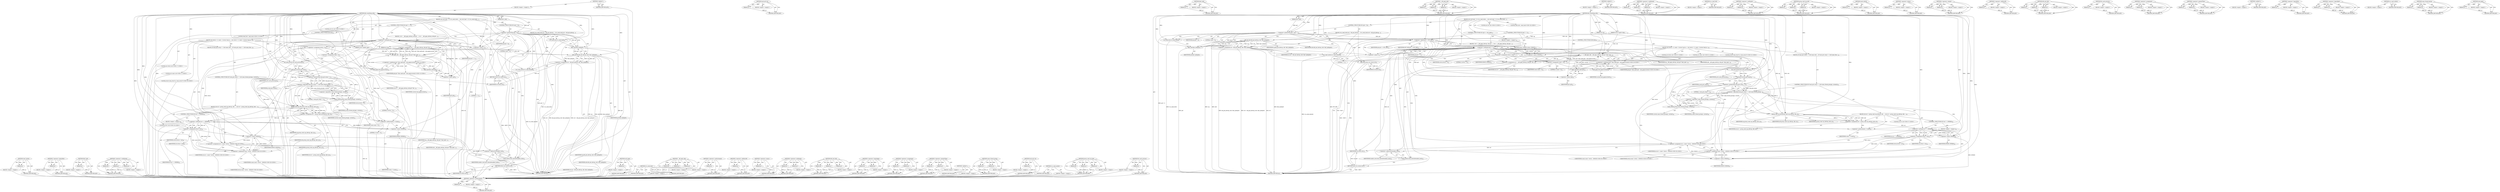 digraph "task_pgrp" {
vulnerable_212 [label=<(METHOD,read_unlock)>];
vulnerable_213 [label=<(PARAM,p1)>];
vulnerable_214 [label=<(BLOCK,&lt;empty&gt;,&lt;empty&gt;)>];
vulnerable_215 [label=<(METHOD_RETURN,ANY)>];
vulnerable_193 [label=<(METHOD,&lt;operator&gt;.logicalNot)>];
vulnerable_194 [label=<(PARAM,p1)>];
vulnerable_195 [label=<(BLOCK,&lt;empty&gt;,&lt;empty&gt;)>];
vulnerable_196 [label=<(METHOD_RETURN,ANY)>];
vulnerable_148 [label=<(METHOD,find_vpid)>];
vulnerable_149 [label=<(PARAM,p1)>];
vulnerable_150 [label=<(BLOCK,&lt;empty&gt;,&lt;empty&gt;)>];
vulnerable_151 [label=<(METHOD_RETURN,ANY)>];
vulnerable_170 [label=<(METHOD,&lt;operator&gt;.conditional)>];
vulnerable_171 [label=<(PARAM,p1)>];
vulnerable_172 [label=<(PARAM,p2)>];
vulnerable_173 [label=<(PARAM,p3)>];
vulnerable_174 [label=<(BLOCK,&lt;empty&gt;,&lt;empty&gt;)>];
vulnerable_175 [label=<(METHOD_RETURN,ANY)>];
vulnerable_6 [label=<(METHOD,&lt;global&gt;)<SUB>1</SUB>>];
vulnerable_7 [label=<(BLOCK,&lt;empty&gt;,&lt;empty&gt;)<SUB>1</SUB>>];
vulnerable_8 [label=<(METHOD,kill_something_info)<SUB>1</SUB>>];
vulnerable_9 [label=<(PARAM,int sig)<SUB>1</SUB>>];
vulnerable_10 [label=<(PARAM,struct siginfo *info)<SUB>1</SUB>>];
vulnerable_11 [label=<(PARAM,pid_t pid)<SUB>1</SUB>>];
vulnerable_12 [label=<(BLOCK,{
	int ret;

	if (pid &gt; 0) {
		rcu_read_lock();...,{
	int ret;

	if (pid &gt; 0) {
		rcu_read_lock();...)<SUB>2</SUB>>];
vulnerable_13 [label="<(LOCAL,int ret: int)<SUB>3</SUB>>"];
vulnerable_14 [label=<(CONTROL_STRUCTURE,IF,if (pid &gt; 0))<SUB>5</SUB>>];
vulnerable_15 [label=<(&lt;operator&gt;.greaterThan,pid &gt; 0)<SUB>5</SUB>>];
vulnerable_16 [label=<(IDENTIFIER,pid,pid &gt; 0)<SUB>5</SUB>>];
vulnerable_17 [label=<(LITERAL,0,pid &gt; 0)<SUB>5</SUB>>];
vulnerable_18 [label=<(BLOCK,{
		rcu_read_lock();
		ret = kill_pid_info(sig,...,{
		rcu_read_lock();
		ret = kill_pid_info(sig,...)<SUB>5</SUB>>];
vulnerable_19 [label=<(rcu_read_lock,rcu_read_lock())<SUB>6</SUB>>];
vulnerable_20 [label=<(&lt;operator&gt;.assignment,ret = kill_pid_info(sig, info, find_vpid(pid)))<SUB>7</SUB>>];
vulnerable_21 [label=<(IDENTIFIER,ret,ret = kill_pid_info(sig, info, find_vpid(pid)))<SUB>7</SUB>>];
vulnerable_22 [label=<(kill_pid_info,kill_pid_info(sig, info, find_vpid(pid)))<SUB>7</SUB>>];
vulnerable_23 [label=<(IDENTIFIER,sig,kill_pid_info(sig, info, find_vpid(pid)))<SUB>7</SUB>>];
vulnerable_24 [label=<(IDENTIFIER,info,kill_pid_info(sig, info, find_vpid(pid)))<SUB>7</SUB>>];
vulnerable_25 [label=<(find_vpid,find_vpid(pid))<SUB>7</SUB>>];
vulnerable_26 [label=<(IDENTIFIER,pid,find_vpid(pid))<SUB>7</SUB>>];
vulnerable_27 [label=<(rcu_read_unlock,rcu_read_unlock())<SUB>8</SUB>>];
vulnerable_28 [label=<(RETURN,return ret;,return ret;)<SUB>9</SUB>>];
vulnerable_29 [label=<(IDENTIFIER,ret,return ret;)<SUB>9</SUB>>];
vulnerable_30 [label="<(LOCAL,read_lock : read_lock)<SUB>12</SUB>>"];
vulnerable_31 [label=<(CONTROL_STRUCTURE,IF,if (pid != -1))<SUB>13</SUB>>];
vulnerable_32 [label=<(&lt;operator&gt;.notEquals,pid != -1)<SUB>13</SUB>>];
vulnerable_33 [label=<(IDENTIFIER,pid,pid != -1)<SUB>13</SUB>>];
vulnerable_34 [label=<(&lt;operator&gt;.minus,-1)<SUB>13</SUB>>];
vulnerable_35 [label=<(LITERAL,1,-1)<SUB>13</SUB>>];
vulnerable_36 [label=<(BLOCK,{
 		ret = __kill_pgrp_info(sig, info,
				pid ...,{
 		ret = __kill_pgrp_info(sig, info,
				pid ...)<SUB>13</SUB>>];
vulnerable_37 [label=<(&lt;operator&gt;.assignment,ret = __kill_pgrp_info(sig, info,
				pid ? fin...)<SUB>14</SUB>>];
vulnerable_38 [label=<(IDENTIFIER,ret,ret = __kill_pgrp_info(sig, info,
				pid ? fin...)<SUB>14</SUB>>];
vulnerable_39 [label=<(__kill_pgrp_info,__kill_pgrp_info(sig, info,
				pid ? find_vpid...)<SUB>14</SUB>>];
vulnerable_40 [label=<(IDENTIFIER,sig,__kill_pgrp_info(sig, info,
				pid ? find_vpid...)<SUB>14</SUB>>];
vulnerable_41 [label=<(IDENTIFIER,info,__kill_pgrp_info(sig, info,
				pid ? find_vpid...)<SUB>14</SUB>>];
vulnerable_42 [label="<(&lt;operator&gt;.conditional,pid ? find_vpid(-pid) : task_pgrp(current))<SUB>15</SUB>>"];
vulnerable_43 [label="<(IDENTIFIER,pid,pid ? find_vpid(-pid) : task_pgrp(current))<SUB>15</SUB>>"];
vulnerable_44 [label=<(find_vpid,find_vpid(-pid))<SUB>15</SUB>>];
vulnerable_45 [label=<(&lt;operator&gt;.minus,-pid)<SUB>15</SUB>>];
vulnerable_46 [label=<(IDENTIFIER,pid,-pid)<SUB>15</SUB>>];
vulnerable_47 [label=<(task_pgrp,task_pgrp(current))<SUB>15</SUB>>];
vulnerable_48 [label=<(IDENTIFIER,current,task_pgrp(current))<SUB>15</SUB>>];
vulnerable_49 [label=<(CONTROL_STRUCTURE,ELSE,else)<SUB>16</SUB>>];
vulnerable_50 [label=<(BLOCK,{
		int retval = 0, count = 0;
		struct task_st...,{
		int retval = 0, count = 0;
		struct task_st...)<SUB>16</SUB>>];
vulnerable_51 [label="<(LOCAL,int retval: int)<SUB>17</SUB>>"];
vulnerable_52 [label="<(LOCAL,int count: int)<SUB>17</SUB>>"];
vulnerable_53 [label=<(&lt;operator&gt;.assignment,retval = 0)<SUB>17</SUB>>];
vulnerable_54 [label=<(IDENTIFIER,retval,retval = 0)<SUB>17</SUB>>];
vulnerable_55 [label=<(LITERAL,0,retval = 0)<SUB>17</SUB>>];
vulnerable_56 [label=<(&lt;operator&gt;.assignment,count = 0)<SUB>17</SUB>>];
vulnerable_57 [label=<(IDENTIFIER,count,count = 0)<SUB>17</SUB>>];
vulnerable_58 [label=<(LITERAL,0,count = 0)<SUB>17</SUB>>];
vulnerable_59 [label="<(LOCAL,struct task_struct* p: task_struct*)<SUB>18</SUB>>"];
vulnerable_60 [label=<(for_each_process,for_each_process(p))<SUB>20</SUB>>];
vulnerable_61 [label=<(IDENTIFIER,p,for_each_process(p))<SUB>20</SUB>>];
vulnerable_62 [label=<(BLOCK,{
			if (task_pid_vnr(p) &gt; 1 &amp;&amp;
					!same_thre...,{
			if (task_pid_vnr(p) &gt; 1 &amp;&amp;
					!same_thre...)<SUB>20</SUB>>];
vulnerable_63 [label=<(CONTROL_STRUCTURE,IF,if (task_pid_vnr(p) &gt; 1 &amp;&amp;
					!same_thread_group(p, current)))<SUB>21</SUB>>];
vulnerable_64 [label=<(&lt;operator&gt;.logicalAnd,task_pid_vnr(p) &gt; 1 &amp;&amp;
					!same_thread_group(...)<SUB>21</SUB>>];
vulnerable_65 [label=<(&lt;operator&gt;.greaterThan,task_pid_vnr(p) &gt; 1)<SUB>21</SUB>>];
vulnerable_66 [label=<(task_pid_vnr,task_pid_vnr(p))<SUB>21</SUB>>];
vulnerable_67 [label=<(IDENTIFIER,p,task_pid_vnr(p))<SUB>21</SUB>>];
vulnerable_68 [label=<(LITERAL,1,task_pid_vnr(p) &gt; 1)<SUB>21</SUB>>];
vulnerable_69 [label=<(&lt;operator&gt;.logicalNot,!same_thread_group(p, current))<SUB>22</SUB>>];
vulnerable_70 [label=<(same_thread_group,same_thread_group(p, current))<SUB>22</SUB>>];
vulnerable_71 [label=<(IDENTIFIER,p,same_thread_group(p, current))<SUB>22</SUB>>];
vulnerable_72 [label=<(IDENTIFIER,current,same_thread_group(p, current))<SUB>22</SUB>>];
vulnerable_73 [label=<(BLOCK,{
				int err = group_send_sig_info(sig, info, ...,{
				int err = group_send_sig_info(sig, info, ...)<SUB>22</SUB>>];
vulnerable_74 [label="<(LOCAL,int err: int)<SUB>23</SUB>>"];
vulnerable_75 [label=<(&lt;operator&gt;.assignment,err = group_send_sig_info(sig, info, p))<SUB>23</SUB>>];
vulnerable_76 [label=<(IDENTIFIER,err,err = group_send_sig_info(sig, info, p))<SUB>23</SUB>>];
vulnerable_77 [label=<(group_send_sig_info,group_send_sig_info(sig, info, p))<SUB>23</SUB>>];
vulnerable_78 [label=<(IDENTIFIER,sig,group_send_sig_info(sig, info, p))<SUB>23</SUB>>];
vulnerable_79 [label=<(IDENTIFIER,info,group_send_sig_info(sig, info, p))<SUB>23</SUB>>];
vulnerable_80 [label=<(IDENTIFIER,p,group_send_sig_info(sig, info, p))<SUB>23</SUB>>];
vulnerable_81 [label=<(&lt;operator&gt;.preIncrement,++count)<SUB>24</SUB>>];
vulnerable_82 [label=<(IDENTIFIER,count,++count)<SUB>24</SUB>>];
vulnerable_83 [label=<(CONTROL_STRUCTURE,IF,if (err != -EPERM))<SUB>25</SUB>>];
vulnerable_84 [label=<(&lt;operator&gt;.notEquals,err != -EPERM)<SUB>25</SUB>>];
vulnerable_85 [label=<(IDENTIFIER,err,err != -EPERM)<SUB>25</SUB>>];
vulnerable_86 [label=<(&lt;operator&gt;.minus,-EPERM)<SUB>25</SUB>>];
vulnerable_87 [label=<(IDENTIFIER,EPERM,-EPERM)<SUB>25</SUB>>];
vulnerable_88 [label=<(BLOCK,&lt;empty&gt;,&lt;empty&gt;)<SUB>26</SUB>>];
vulnerable_89 [label=<(&lt;operator&gt;.assignment,retval = err)<SUB>26</SUB>>];
vulnerable_90 [label=<(IDENTIFIER,retval,retval = err)<SUB>26</SUB>>];
vulnerable_91 [label=<(IDENTIFIER,err,retval = err)<SUB>26</SUB>>];
vulnerable_92 [label="<(&lt;operator&gt;.assignment,ret = count ? retval : -ESRCH)<SUB>29</SUB>>"];
vulnerable_93 [label="<(IDENTIFIER,ret,ret = count ? retval : -ESRCH)<SUB>29</SUB>>"];
vulnerable_94 [label="<(&lt;operator&gt;.conditional,count ? retval : -ESRCH)<SUB>29</SUB>>"];
vulnerable_95 [label="<(IDENTIFIER,count,count ? retval : -ESRCH)<SUB>29</SUB>>"];
vulnerable_96 [label="<(IDENTIFIER,retval,count ? retval : -ESRCH)<SUB>29</SUB>>"];
vulnerable_97 [label=<(&lt;operator&gt;.minus,-ESRCH)<SUB>29</SUB>>];
vulnerable_98 [label=<(IDENTIFIER,ESRCH,-ESRCH)<SUB>29</SUB>>];
vulnerable_99 [label=<(read_unlock,read_unlock(&amp;tasklist_lock))<SUB>31</SUB>>];
vulnerable_100 [label=<(&lt;operator&gt;.addressOf,&amp;tasklist_lock)<SUB>31</SUB>>];
vulnerable_101 [label=<(IDENTIFIER,tasklist_lock,read_unlock(&amp;tasklist_lock))<SUB>31</SUB>>];
vulnerable_102 [label=<(RETURN,return ret;,return ret;)<SUB>33</SUB>>];
vulnerable_103 [label=<(IDENTIFIER,ret,return ret;)<SUB>33</SUB>>];
vulnerable_104 [label=<(METHOD_RETURN,int)<SUB>1</SUB>>];
vulnerable_106 [label=<(METHOD_RETURN,ANY)<SUB>1</SUB>>];
vulnerable_176 [label=<(METHOD,task_pgrp)>];
vulnerable_177 [label=<(PARAM,p1)>];
vulnerable_178 [label=<(BLOCK,&lt;empty&gt;,&lt;empty&gt;)>];
vulnerable_179 [label=<(METHOD_RETURN,ANY)>];
vulnerable_134 [label=<(METHOD,rcu_read_lock)>];
vulnerable_135 [label=<(BLOCK,&lt;empty&gt;,&lt;empty&gt;)>];
vulnerable_136 [label=<(METHOD_RETURN,ANY)>];
vulnerable_164 [label=<(METHOD,__kill_pgrp_info)>];
vulnerable_165 [label=<(PARAM,p1)>];
vulnerable_166 [label=<(PARAM,p2)>];
vulnerable_167 [label=<(PARAM,p3)>];
vulnerable_168 [label=<(BLOCK,&lt;empty&gt;,&lt;empty&gt;)>];
vulnerable_169 [label=<(METHOD_RETURN,ANY)>];
vulnerable_208 [label=<(METHOD,&lt;operator&gt;.preIncrement)>];
vulnerable_209 [label=<(PARAM,p1)>];
vulnerable_210 [label=<(BLOCK,&lt;empty&gt;,&lt;empty&gt;)>];
vulnerable_211 [label=<(METHOD_RETURN,ANY)>];
vulnerable_216 [label=<(METHOD,&lt;operator&gt;.addressOf)>];
vulnerable_217 [label=<(PARAM,p1)>];
vulnerable_218 [label=<(BLOCK,&lt;empty&gt;,&lt;empty&gt;)>];
vulnerable_219 [label=<(METHOD_RETURN,ANY)>];
vulnerable_160 [label=<(METHOD,&lt;operator&gt;.minus)>];
vulnerable_161 [label=<(PARAM,p1)>];
vulnerable_162 [label=<(BLOCK,&lt;empty&gt;,&lt;empty&gt;)>];
vulnerable_163 [label=<(METHOD_RETURN,ANY)>];
vulnerable_155 [label=<(METHOD,&lt;operator&gt;.notEquals)>];
vulnerable_156 [label=<(PARAM,p1)>];
vulnerable_157 [label=<(PARAM,p2)>];
vulnerable_158 [label=<(BLOCK,&lt;empty&gt;,&lt;empty&gt;)>];
vulnerable_159 [label=<(METHOD_RETURN,ANY)>];
vulnerable_142 [label=<(METHOD,kill_pid_info)>];
vulnerable_143 [label=<(PARAM,p1)>];
vulnerable_144 [label=<(PARAM,p2)>];
vulnerable_145 [label=<(PARAM,p3)>];
vulnerable_146 [label=<(BLOCK,&lt;empty&gt;,&lt;empty&gt;)>];
vulnerable_147 [label=<(METHOD_RETURN,ANY)>];
vulnerable_184 [label=<(METHOD,&lt;operator&gt;.logicalAnd)>];
vulnerable_185 [label=<(PARAM,p1)>];
vulnerable_186 [label=<(PARAM,p2)>];
vulnerable_187 [label=<(BLOCK,&lt;empty&gt;,&lt;empty&gt;)>];
vulnerable_188 [label=<(METHOD_RETURN,ANY)>];
vulnerable_137 [label=<(METHOD,&lt;operator&gt;.assignment)>];
vulnerable_138 [label=<(PARAM,p1)>];
vulnerable_139 [label=<(PARAM,p2)>];
vulnerable_140 [label=<(BLOCK,&lt;empty&gt;,&lt;empty&gt;)>];
vulnerable_141 [label=<(METHOD_RETURN,ANY)>];
vulnerable_129 [label=<(METHOD,&lt;operator&gt;.greaterThan)>];
vulnerable_130 [label=<(PARAM,p1)>];
vulnerable_131 [label=<(PARAM,p2)>];
vulnerable_132 [label=<(BLOCK,&lt;empty&gt;,&lt;empty&gt;)>];
vulnerable_133 [label=<(METHOD_RETURN,ANY)>];
vulnerable_123 [label=<(METHOD,&lt;global&gt;)<SUB>1</SUB>>];
vulnerable_124 [label=<(BLOCK,&lt;empty&gt;,&lt;empty&gt;)>];
vulnerable_125 [label=<(METHOD_RETURN,ANY)>];
vulnerable_197 [label=<(METHOD,same_thread_group)>];
vulnerable_198 [label=<(PARAM,p1)>];
vulnerable_199 [label=<(PARAM,p2)>];
vulnerable_200 [label=<(BLOCK,&lt;empty&gt;,&lt;empty&gt;)>];
vulnerable_201 [label=<(METHOD_RETURN,ANY)>];
vulnerable_189 [label=<(METHOD,task_pid_vnr)>];
vulnerable_190 [label=<(PARAM,p1)>];
vulnerable_191 [label=<(BLOCK,&lt;empty&gt;,&lt;empty&gt;)>];
vulnerable_192 [label=<(METHOD_RETURN,ANY)>];
vulnerable_152 [label=<(METHOD,rcu_read_unlock)>];
vulnerable_153 [label=<(BLOCK,&lt;empty&gt;,&lt;empty&gt;)>];
vulnerable_154 [label=<(METHOD_RETURN,ANY)>];
vulnerable_202 [label=<(METHOD,group_send_sig_info)>];
vulnerable_203 [label=<(PARAM,p1)>];
vulnerable_204 [label=<(PARAM,p2)>];
vulnerable_205 [label=<(PARAM,p3)>];
vulnerable_206 [label=<(BLOCK,&lt;empty&gt;,&lt;empty&gt;)>];
vulnerable_207 [label=<(METHOD_RETURN,ANY)>];
vulnerable_180 [label=<(METHOD,for_each_process)>];
vulnerable_181 [label=<(PARAM,p1)>];
vulnerable_182 [label=<(BLOCK,&lt;empty&gt;,&lt;empty&gt;)>];
vulnerable_183 [label=<(METHOD_RETURN,ANY)>];
fixed_221 [label=<(METHOD,&lt;operator&gt;.preIncrement)>];
fixed_222 [label=<(PARAM,p1)>];
fixed_223 [label=<(BLOCK,&lt;empty&gt;,&lt;empty&gt;)>];
fixed_224 [label=<(METHOD_RETURN,ANY)>];
fixed_202 [label=<(METHOD,task_pid_vnr)>];
fixed_203 [label=<(PARAM,p1)>];
fixed_204 [label=<(BLOCK,&lt;empty&gt;,&lt;empty&gt;)>];
fixed_205 [label=<(METHOD_RETURN,ANY)>];
fixed_156 [label=<(METHOD,find_vpid)>];
fixed_157 [label=<(PARAM,p1)>];
fixed_158 [label=<(BLOCK,&lt;empty&gt;,&lt;empty&gt;)>];
fixed_159 [label=<(METHOD_RETURN,ANY)>];
fixed_177 [label=<(METHOD,__kill_pgrp_info)>];
fixed_178 [label=<(PARAM,p1)>];
fixed_179 [label=<(PARAM,p2)>];
fixed_180 [label=<(PARAM,p3)>];
fixed_181 [label=<(BLOCK,&lt;empty&gt;,&lt;empty&gt;)>];
fixed_182 [label=<(METHOD_RETURN,ANY)>];
fixed_6 [label=<(METHOD,&lt;global&gt;)<SUB>1</SUB>>];
fixed_7 [label=<(BLOCK,&lt;empty&gt;,&lt;empty&gt;)<SUB>1</SUB>>];
fixed_8 [label=<(METHOD,kill_something_info)<SUB>1</SUB>>];
fixed_9 [label=<(PARAM,int sig)<SUB>1</SUB>>];
fixed_10 [label=<(PARAM,struct siginfo *info)<SUB>1</SUB>>];
fixed_11 [label=<(PARAM,pid_t pid)<SUB>1</SUB>>];
fixed_12 [label=<(BLOCK,{
	int ret;

	if (pid &gt; 0) {
		rcu_read_lock();...,{
	int ret;

	if (pid &gt; 0) {
		rcu_read_lock();...)<SUB>2</SUB>>];
fixed_13 [label="<(LOCAL,int ret: int)<SUB>3</SUB>>"];
fixed_14 [label=<(CONTROL_STRUCTURE,IF,if (pid &gt; 0))<SUB>5</SUB>>];
fixed_15 [label=<(&lt;operator&gt;.greaterThan,pid &gt; 0)<SUB>5</SUB>>];
fixed_16 [label=<(IDENTIFIER,pid,pid &gt; 0)<SUB>5</SUB>>];
fixed_17 [label=<(LITERAL,0,pid &gt; 0)<SUB>5</SUB>>];
fixed_18 [label=<(BLOCK,{
		rcu_read_lock();
		ret = kill_pid_info(sig,...,{
		rcu_read_lock();
		ret = kill_pid_info(sig,...)<SUB>5</SUB>>];
fixed_19 [label=<(rcu_read_lock,rcu_read_lock())<SUB>6</SUB>>];
fixed_20 [label=<(&lt;operator&gt;.assignment,ret = kill_pid_info(sig, info, find_vpid(pid)))<SUB>7</SUB>>];
fixed_21 [label=<(IDENTIFIER,ret,ret = kill_pid_info(sig, info, find_vpid(pid)))<SUB>7</SUB>>];
fixed_22 [label=<(kill_pid_info,kill_pid_info(sig, info, find_vpid(pid)))<SUB>7</SUB>>];
fixed_23 [label=<(IDENTIFIER,sig,kill_pid_info(sig, info, find_vpid(pid)))<SUB>7</SUB>>];
fixed_24 [label=<(IDENTIFIER,info,kill_pid_info(sig, info, find_vpid(pid)))<SUB>7</SUB>>];
fixed_25 [label=<(find_vpid,find_vpid(pid))<SUB>7</SUB>>];
fixed_26 [label=<(IDENTIFIER,pid,find_vpid(pid))<SUB>7</SUB>>];
fixed_27 [label=<(rcu_read_unlock,rcu_read_unlock())<SUB>8</SUB>>];
fixed_28 [label=<(RETURN,return ret;,return ret;)<SUB>9</SUB>>];
fixed_29 [label=<(IDENTIFIER,ret,return ret;)<SUB>9</SUB>>];
fixed_30 [label=<(CONTROL_STRUCTURE,IF,if (pid == INT_MIN))<SUB>13</SUB>>];
fixed_31 [label=<(&lt;operator&gt;.equals,pid == INT_MIN)<SUB>13</SUB>>];
fixed_32 [label=<(IDENTIFIER,pid,pid == INT_MIN)<SUB>13</SUB>>];
fixed_33 [label=<(IDENTIFIER,INT_MIN,pid == INT_MIN)<SUB>13</SUB>>];
fixed_34 [label=<(BLOCK,&lt;empty&gt;,&lt;empty&gt;)<SUB>14</SUB>>];
fixed_35 [label=<(RETURN,return -ESRCH;,return -ESRCH;)<SUB>14</SUB>>];
fixed_36 [label=<(&lt;operator&gt;.minus,-ESRCH)<SUB>14</SUB>>];
fixed_37 [label=<(IDENTIFIER,ESRCH,-ESRCH)<SUB>14</SUB>>];
fixed_38 [label="<(LOCAL,read_lock : read_lock)<SUB>16</SUB>>"];
fixed_39 [label=<(CONTROL_STRUCTURE,IF,if (pid != -1))<SUB>17</SUB>>];
fixed_40 [label=<(&lt;operator&gt;.notEquals,pid != -1)<SUB>17</SUB>>];
fixed_41 [label=<(IDENTIFIER,pid,pid != -1)<SUB>17</SUB>>];
fixed_42 [label=<(&lt;operator&gt;.minus,-1)<SUB>17</SUB>>];
fixed_43 [label=<(LITERAL,1,-1)<SUB>17</SUB>>];
fixed_44 [label=<(BLOCK,{
 		ret = __kill_pgrp_info(sig, info,
				pid ...,{
 		ret = __kill_pgrp_info(sig, info,
				pid ...)<SUB>17</SUB>>];
fixed_45 [label=<(&lt;operator&gt;.assignment,ret = __kill_pgrp_info(sig, info,
				pid ? fin...)<SUB>18</SUB>>];
fixed_46 [label=<(IDENTIFIER,ret,ret = __kill_pgrp_info(sig, info,
				pid ? fin...)<SUB>18</SUB>>];
fixed_47 [label=<(__kill_pgrp_info,__kill_pgrp_info(sig, info,
				pid ? find_vpid...)<SUB>18</SUB>>];
fixed_48 [label=<(IDENTIFIER,sig,__kill_pgrp_info(sig, info,
				pid ? find_vpid...)<SUB>18</SUB>>];
fixed_49 [label=<(IDENTIFIER,info,__kill_pgrp_info(sig, info,
				pid ? find_vpid...)<SUB>18</SUB>>];
fixed_50 [label="<(&lt;operator&gt;.conditional,pid ? find_vpid(-pid) : task_pgrp(current))<SUB>19</SUB>>"];
fixed_51 [label="<(IDENTIFIER,pid,pid ? find_vpid(-pid) : task_pgrp(current))<SUB>19</SUB>>"];
fixed_52 [label=<(find_vpid,find_vpid(-pid))<SUB>19</SUB>>];
fixed_53 [label=<(&lt;operator&gt;.minus,-pid)<SUB>19</SUB>>];
fixed_54 [label=<(IDENTIFIER,pid,-pid)<SUB>19</SUB>>];
fixed_55 [label=<(task_pgrp,task_pgrp(current))<SUB>19</SUB>>];
fixed_56 [label=<(IDENTIFIER,current,task_pgrp(current))<SUB>19</SUB>>];
fixed_57 [label=<(CONTROL_STRUCTURE,ELSE,else)<SUB>20</SUB>>];
fixed_58 [label=<(BLOCK,{
		int retval = 0, count = 0;
		struct task_st...,{
		int retval = 0, count = 0;
		struct task_st...)<SUB>20</SUB>>];
fixed_59 [label="<(LOCAL,int retval: int)<SUB>21</SUB>>"];
fixed_60 [label="<(LOCAL,int count: int)<SUB>21</SUB>>"];
fixed_61 [label=<(&lt;operator&gt;.assignment,retval = 0)<SUB>21</SUB>>];
fixed_62 [label=<(IDENTIFIER,retval,retval = 0)<SUB>21</SUB>>];
fixed_63 [label=<(LITERAL,0,retval = 0)<SUB>21</SUB>>];
fixed_64 [label=<(&lt;operator&gt;.assignment,count = 0)<SUB>21</SUB>>];
fixed_65 [label=<(IDENTIFIER,count,count = 0)<SUB>21</SUB>>];
fixed_66 [label=<(LITERAL,0,count = 0)<SUB>21</SUB>>];
fixed_67 [label="<(LOCAL,struct task_struct* p: task_struct*)<SUB>22</SUB>>"];
fixed_68 [label=<(for_each_process,for_each_process(p))<SUB>24</SUB>>];
fixed_69 [label=<(IDENTIFIER,p,for_each_process(p))<SUB>24</SUB>>];
fixed_70 [label=<(BLOCK,{
			if (task_pid_vnr(p) &gt; 1 &amp;&amp;
					!same_thre...,{
			if (task_pid_vnr(p) &gt; 1 &amp;&amp;
					!same_thre...)<SUB>24</SUB>>];
fixed_71 [label=<(CONTROL_STRUCTURE,IF,if (task_pid_vnr(p) &gt; 1 &amp;&amp;
					!same_thread_group(p, current)))<SUB>25</SUB>>];
fixed_72 [label=<(&lt;operator&gt;.logicalAnd,task_pid_vnr(p) &gt; 1 &amp;&amp;
					!same_thread_group(...)<SUB>25</SUB>>];
fixed_73 [label=<(&lt;operator&gt;.greaterThan,task_pid_vnr(p) &gt; 1)<SUB>25</SUB>>];
fixed_74 [label=<(task_pid_vnr,task_pid_vnr(p))<SUB>25</SUB>>];
fixed_75 [label=<(IDENTIFIER,p,task_pid_vnr(p))<SUB>25</SUB>>];
fixed_76 [label=<(LITERAL,1,task_pid_vnr(p) &gt; 1)<SUB>25</SUB>>];
fixed_77 [label=<(&lt;operator&gt;.logicalNot,!same_thread_group(p, current))<SUB>26</SUB>>];
fixed_78 [label=<(same_thread_group,same_thread_group(p, current))<SUB>26</SUB>>];
fixed_79 [label=<(IDENTIFIER,p,same_thread_group(p, current))<SUB>26</SUB>>];
fixed_80 [label=<(IDENTIFIER,current,same_thread_group(p, current))<SUB>26</SUB>>];
fixed_81 [label=<(BLOCK,{
				int err = group_send_sig_info(sig, info, ...,{
				int err = group_send_sig_info(sig, info, ...)<SUB>26</SUB>>];
fixed_82 [label="<(LOCAL,int err: int)<SUB>27</SUB>>"];
fixed_83 [label=<(&lt;operator&gt;.assignment,err = group_send_sig_info(sig, info, p))<SUB>27</SUB>>];
fixed_84 [label=<(IDENTIFIER,err,err = group_send_sig_info(sig, info, p))<SUB>27</SUB>>];
fixed_85 [label=<(group_send_sig_info,group_send_sig_info(sig, info, p))<SUB>27</SUB>>];
fixed_86 [label=<(IDENTIFIER,sig,group_send_sig_info(sig, info, p))<SUB>27</SUB>>];
fixed_87 [label=<(IDENTIFIER,info,group_send_sig_info(sig, info, p))<SUB>27</SUB>>];
fixed_88 [label=<(IDENTIFIER,p,group_send_sig_info(sig, info, p))<SUB>27</SUB>>];
fixed_89 [label=<(&lt;operator&gt;.preIncrement,++count)<SUB>28</SUB>>];
fixed_90 [label=<(IDENTIFIER,count,++count)<SUB>28</SUB>>];
fixed_91 [label=<(CONTROL_STRUCTURE,IF,if (err != -EPERM))<SUB>29</SUB>>];
fixed_92 [label=<(&lt;operator&gt;.notEquals,err != -EPERM)<SUB>29</SUB>>];
fixed_93 [label=<(IDENTIFIER,err,err != -EPERM)<SUB>29</SUB>>];
fixed_94 [label=<(&lt;operator&gt;.minus,-EPERM)<SUB>29</SUB>>];
fixed_95 [label=<(IDENTIFIER,EPERM,-EPERM)<SUB>29</SUB>>];
fixed_96 [label=<(BLOCK,&lt;empty&gt;,&lt;empty&gt;)<SUB>30</SUB>>];
fixed_97 [label=<(&lt;operator&gt;.assignment,retval = err)<SUB>30</SUB>>];
fixed_98 [label=<(IDENTIFIER,retval,retval = err)<SUB>30</SUB>>];
fixed_99 [label=<(IDENTIFIER,err,retval = err)<SUB>30</SUB>>];
fixed_100 [label="<(&lt;operator&gt;.assignment,ret = count ? retval : -ESRCH)<SUB>33</SUB>>"];
fixed_101 [label="<(IDENTIFIER,ret,ret = count ? retval : -ESRCH)<SUB>33</SUB>>"];
fixed_102 [label="<(&lt;operator&gt;.conditional,count ? retval : -ESRCH)<SUB>33</SUB>>"];
fixed_103 [label="<(IDENTIFIER,count,count ? retval : -ESRCH)<SUB>33</SUB>>"];
fixed_104 [label="<(IDENTIFIER,retval,count ? retval : -ESRCH)<SUB>33</SUB>>"];
fixed_105 [label=<(&lt;operator&gt;.minus,-ESRCH)<SUB>33</SUB>>];
fixed_106 [label=<(IDENTIFIER,ESRCH,-ESRCH)<SUB>33</SUB>>];
fixed_107 [label=<(read_unlock,read_unlock(&amp;tasklist_lock))<SUB>35</SUB>>];
fixed_108 [label=<(&lt;operator&gt;.addressOf,&amp;tasklist_lock)<SUB>35</SUB>>];
fixed_109 [label=<(IDENTIFIER,tasklist_lock,read_unlock(&amp;tasklist_lock))<SUB>35</SUB>>];
fixed_110 [label=<(RETURN,return ret;,return ret;)<SUB>37</SUB>>];
fixed_111 [label=<(IDENTIFIER,ret,return ret;)<SUB>37</SUB>>];
fixed_112 [label=<(METHOD_RETURN,int)<SUB>1</SUB>>];
fixed_114 [label=<(METHOD_RETURN,ANY)<SUB>1</SUB>>];
fixed_183 [label=<(METHOD,&lt;operator&gt;.conditional)>];
fixed_184 [label=<(PARAM,p1)>];
fixed_185 [label=<(PARAM,p2)>];
fixed_186 [label=<(PARAM,p3)>];
fixed_187 [label=<(BLOCK,&lt;empty&gt;,&lt;empty&gt;)>];
fixed_188 [label=<(METHOD_RETURN,ANY)>];
fixed_142 [label=<(METHOD,rcu_read_lock)>];
fixed_143 [label=<(BLOCK,&lt;empty&gt;,&lt;empty&gt;)>];
fixed_144 [label=<(METHOD_RETURN,ANY)>];
fixed_172 [label=<(METHOD,&lt;operator&gt;.notEquals)>];
fixed_173 [label=<(PARAM,p1)>];
fixed_174 [label=<(PARAM,p2)>];
fixed_175 [label=<(BLOCK,&lt;empty&gt;,&lt;empty&gt;)>];
fixed_176 [label=<(METHOD_RETURN,ANY)>];
fixed_215 [label=<(METHOD,group_send_sig_info)>];
fixed_216 [label=<(PARAM,p1)>];
fixed_217 [label=<(PARAM,p2)>];
fixed_218 [label=<(PARAM,p3)>];
fixed_219 [label=<(BLOCK,&lt;empty&gt;,&lt;empty&gt;)>];
fixed_220 [label=<(METHOD_RETURN,ANY)>];
fixed_225 [label=<(METHOD,read_unlock)>];
fixed_226 [label=<(PARAM,p1)>];
fixed_227 [label=<(BLOCK,&lt;empty&gt;,&lt;empty&gt;)>];
fixed_228 [label=<(METHOD_RETURN,ANY)>];
fixed_168 [label=<(METHOD,&lt;operator&gt;.minus)>];
fixed_169 [label=<(PARAM,p1)>];
fixed_170 [label=<(BLOCK,&lt;empty&gt;,&lt;empty&gt;)>];
fixed_171 [label=<(METHOD_RETURN,ANY)>];
fixed_163 [label=<(METHOD,&lt;operator&gt;.equals)>];
fixed_164 [label=<(PARAM,p1)>];
fixed_165 [label=<(PARAM,p2)>];
fixed_166 [label=<(BLOCK,&lt;empty&gt;,&lt;empty&gt;)>];
fixed_167 [label=<(METHOD_RETURN,ANY)>];
fixed_229 [label=<(METHOD,&lt;operator&gt;.addressOf)>];
fixed_230 [label=<(PARAM,p1)>];
fixed_231 [label=<(BLOCK,&lt;empty&gt;,&lt;empty&gt;)>];
fixed_232 [label=<(METHOD_RETURN,ANY)>];
fixed_150 [label=<(METHOD,kill_pid_info)>];
fixed_151 [label=<(PARAM,p1)>];
fixed_152 [label=<(PARAM,p2)>];
fixed_153 [label=<(PARAM,p3)>];
fixed_154 [label=<(BLOCK,&lt;empty&gt;,&lt;empty&gt;)>];
fixed_155 [label=<(METHOD_RETURN,ANY)>];
fixed_193 [label=<(METHOD,for_each_process)>];
fixed_194 [label=<(PARAM,p1)>];
fixed_195 [label=<(BLOCK,&lt;empty&gt;,&lt;empty&gt;)>];
fixed_196 [label=<(METHOD_RETURN,ANY)>];
fixed_145 [label=<(METHOD,&lt;operator&gt;.assignment)>];
fixed_146 [label=<(PARAM,p1)>];
fixed_147 [label=<(PARAM,p2)>];
fixed_148 [label=<(BLOCK,&lt;empty&gt;,&lt;empty&gt;)>];
fixed_149 [label=<(METHOD_RETURN,ANY)>];
fixed_137 [label=<(METHOD,&lt;operator&gt;.greaterThan)>];
fixed_138 [label=<(PARAM,p1)>];
fixed_139 [label=<(PARAM,p2)>];
fixed_140 [label=<(BLOCK,&lt;empty&gt;,&lt;empty&gt;)>];
fixed_141 [label=<(METHOD_RETURN,ANY)>];
fixed_131 [label=<(METHOD,&lt;global&gt;)<SUB>1</SUB>>];
fixed_132 [label=<(BLOCK,&lt;empty&gt;,&lt;empty&gt;)>];
fixed_133 [label=<(METHOD_RETURN,ANY)>];
fixed_206 [label=<(METHOD,&lt;operator&gt;.logicalNot)>];
fixed_207 [label=<(PARAM,p1)>];
fixed_208 [label=<(BLOCK,&lt;empty&gt;,&lt;empty&gt;)>];
fixed_209 [label=<(METHOD_RETURN,ANY)>];
fixed_197 [label=<(METHOD,&lt;operator&gt;.logicalAnd)>];
fixed_198 [label=<(PARAM,p1)>];
fixed_199 [label=<(PARAM,p2)>];
fixed_200 [label=<(BLOCK,&lt;empty&gt;,&lt;empty&gt;)>];
fixed_201 [label=<(METHOD_RETURN,ANY)>];
fixed_160 [label=<(METHOD,rcu_read_unlock)>];
fixed_161 [label=<(BLOCK,&lt;empty&gt;,&lt;empty&gt;)>];
fixed_162 [label=<(METHOD_RETURN,ANY)>];
fixed_210 [label=<(METHOD,same_thread_group)>];
fixed_211 [label=<(PARAM,p1)>];
fixed_212 [label=<(PARAM,p2)>];
fixed_213 [label=<(BLOCK,&lt;empty&gt;,&lt;empty&gt;)>];
fixed_214 [label=<(METHOD_RETURN,ANY)>];
fixed_189 [label=<(METHOD,task_pgrp)>];
fixed_190 [label=<(PARAM,p1)>];
fixed_191 [label=<(BLOCK,&lt;empty&gt;,&lt;empty&gt;)>];
fixed_192 [label=<(METHOD_RETURN,ANY)>];
vulnerable_212 -> vulnerable_213  [key=0, label="AST: "];
vulnerable_212 -> vulnerable_213  [key=1, label="DDG: "];
vulnerable_212 -> vulnerable_214  [key=0, label="AST: "];
vulnerable_212 -> vulnerable_215  [key=0, label="AST: "];
vulnerable_212 -> vulnerable_215  [key=1, label="CFG: "];
vulnerable_213 -> vulnerable_215  [key=0, label="DDG: p1"];
vulnerable_214 -> fixed_221  [key=0];
vulnerable_215 -> fixed_221  [key=0];
vulnerable_193 -> vulnerable_194  [key=0, label="AST: "];
vulnerable_193 -> vulnerable_194  [key=1, label="DDG: "];
vulnerable_193 -> vulnerable_195  [key=0, label="AST: "];
vulnerable_193 -> vulnerable_196  [key=0, label="AST: "];
vulnerable_193 -> vulnerable_196  [key=1, label="CFG: "];
vulnerable_194 -> vulnerable_196  [key=0, label="DDG: p1"];
vulnerable_195 -> fixed_221  [key=0];
vulnerable_196 -> fixed_221  [key=0];
vulnerable_148 -> vulnerable_149  [key=0, label="AST: "];
vulnerable_148 -> vulnerable_149  [key=1, label="DDG: "];
vulnerable_148 -> vulnerable_150  [key=0, label="AST: "];
vulnerable_148 -> vulnerable_151  [key=0, label="AST: "];
vulnerable_148 -> vulnerable_151  [key=1, label="CFG: "];
vulnerable_149 -> vulnerable_151  [key=0, label="DDG: p1"];
vulnerable_150 -> fixed_221  [key=0];
vulnerable_151 -> fixed_221  [key=0];
vulnerable_170 -> vulnerable_171  [key=0, label="AST: "];
vulnerable_170 -> vulnerable_171  [key=1, label="DDG: "];
vulnerable_170 -> vulnerable_174  [key=0, label="AST: "];
vulnerable_170 -> vulnerable_172  [key=0, label="AST: "];
vulnerable_170 -> vulnerable_172  [key=1, label="DDG: "];
vulnerable_170 -> vulnerable_175  [key=0, label="AST: "];
vulnerable_170 -> vulnerable_175  [key=1, label="CFG: "];
vulnerable_170 -> vulnerable_173  [key=0, label="AST: "];
vulnerable_170 -> vulnerable_173  [key=1, label="DDG: "];
vulnerable_171 -> vulnerable_175  [key=0, label="DDG: p1"];
vulnerable_172 -> vulnerable_175  [key=0, label="DDG: p2"];
vulnerable_173 -> vulnerable_175  [key=0, label="DDG: p3"];
vulnerable_174 -> fixed_221  [key=0];
vulnerable_175 -> fixed_221  [key=0];
vulnerable_6 -> vulnerable_7  [key=0, label="AST: "];
vulnerable_6 -> vulnerable_106  [key=0, label="AST: "];
vulnerable_6 -> vulnerable_106  [key=1, label="CFG: "];
vulnerable_7 -> vulnerable_8  [key=0, label="AST: "];
vulnerable_8 -> vulnerable_9  [key=0, label="AST: "];
vulnerable_8 -> vulnerable_9  [key=1, label="DDG: "];
vulnerable_8 -> vulnerable_10  [key=0, label="AST: "];
vulnerable_8 -> vulnerable_10  [key=1, label="DDG: "];
vulnerable_8 -> vulnerable_11  [key=0, label="AST: "];
vulnerable_8 -> vulnerable_11  [key=1, label="DDG: "];
vulnerable_8 -> vulnerable_12  [key=0, label="AST: "];
vulnerable_8 -> vulnerable_104  [key=0, label="AST: "];
vulnerable_8 -> vulnerable_15  [key=0, label="CFG: "];
vulnerable_8 -> vulnerable_15  [key=1, label="DDG: "];
vulnerable_8 -> vulnerable_99  [key=0, label="DDG: "];
vulnerable_8 -> vulnerable_103  [key=0, label="DDG: "];
vulnerable_8 -> vulnerable_19  [key=0, label="DDG: "];
vulnerable_8 -> vulnerable_27  [key=0, label="DDG: "];
vulnerable_8 -> vulnerable_32  [key=0, label="DDG: "];
vulnerable_8 -> vulnerable_29  [key=0, label="DDG: "];
vulnerable_8 -> vulnerable_34  [key=0, label="DDG: "];
vulnerable_8 -> vulnerable_53  [key=0, label="DDG: "];
vulnerable_8 -> vulnerable_56  [key=0, label="DDG: "];
vulnerable_8 -> vulnerable_62  [key=0, label="DDG: "];
vulnerable_8 -> vulnerable_92  [key=0, label="DDG: "];
vulnerable_8 -> vulnerable_22  [key=0, label="DDG: "];
vulnerable_8 -> vulnerable_39  [key=0, label="DDG: "];
vulnerable_8 -> vulnerable_60  [key=0, label="DDG: "];
vulnerable_8 -> vulnerable_25  [key=0, label="DDG: "];
vulnerable_8 -> vulnerable_94  [key=0, label="DDG: "];
vulnerable_8 -> vulnerable_47  [key=0, label="DDG: "];
vulnerable_8 -> vulnerable_97  [key=0, label="DDG: "];
vulnerable_8 -> vulnerable_45  [key=0, label="DDG: "];
vulnerable_8 -> vulnerable_65  [key=0, label="DDG: "];
vulnerable_8 -> vulnerable_81  [key=0, label="DDG: "];
vulnerable_8 -> vulnerable_66  [key=0, label="DDG: "];
vulnerable_8 -> vulnerable_70  [key=0, label="DDG: "];
vulnerable_8 -> vulnerable_77  [key=0, label="DDG: "];
vulnerable_8 -> vulnerable_84  [key=0, label="DDG: "];
vulnerable_8 -> vulnerable_89  [key=0, label="DDG: "];
vulnerable_8 -> vulnerable_86  [key=0, label="DDG: "];
vulnerable_9 -> vulnerable_22  [key=0, label="DDG: sig"];
vulnerable_9 -> vulnerable_39  [key=0, label="DDG: sig"];
vulnerable_9 -> vulnerable_77  [key=0, label="DDG: sig"];
vulnerable_10 -> vulnerable_22  [key=0, label="DDG: info"];
vulnerable_10 -> vulnerable_39  [key=0, label="DDG: info"];
vulnerable_10 -> vulnerable_77  [key=0, label="DDG: info"];
vulnerable_11 -> vulnerable_15  [key=0, label="DDG: pid"];
vulnerable_12 -> vulnerable_13  [key=0, label="AST: "];
vulnerable_12 -> vulnerable_14  [key=0, label="AST: "];
vulnerable_12 -> vulnerable_30  [key=0, label="AST: "];
vulnerable_12 -> vulnerable_31  [key=0, label="AST: "];
vulnerable_12 -> vulnerable_99  [key=0, label="AST: "];
vulnerable_12 -> vulnerable_102  [key=0, label="AST: "];
vulnerable_13 -> fixed_221  [key=0];
vulnerable_14 -> vulnerable_15  [key=0, label="AST: "];
vulnerable_14 -> vulnerable_18  [key=0, label="AST: "];
vulnerable_15 -> vulnerable_16  [key=0, label="AST: "];
vulnerable_15 -> vulnerable_17  [key=0, label="AST: "];
vulnerable_15 -> vulnerable_19  [key=0, label="CFG: "];
vulnerable_15 -> vulnerable_19  [key=1, label="CDG: "];
vulnerable_15 -> vulnerable_34  [key=0, label="CFG: "];
vulnerable_15 -> vulnerable_34  [key=1, label="CDG: "];
vulnerable_15 -> vulnerable_104  [key=0, label="DDG: pid &gt; 0"];
vulnerable_15 -> vulnerable_32  [key=0, label="DDG: pid"];
vulnerable_15 -> vulnerable_32  [key=1, label="CDG: "];
vulnerable_15 -> vulnerable_25  [key=0, label="DDG: pid"];
vulnerable_15 -> vulnerable_25  [key=1, label="CDG: "];
vulnerable_15 -> vulnerable_28  [key=0, label="CDG: "];
vulnerable_15 -> vulnerable_99  [key=0, label="CDG: "];
vulnerable_15 -> vulnerable_102  [key=0, label="CDG: "];
vulnerable_15 -> vulnerable_20  [key=0, label="CDG: "];
vulnerable_15 -> vulnerable_22  [key=0, label="CDG: "];
vulnerable_15 -> vulnerable_27  [key=0, label="CDG: "];
vulnerable_15 -> vulnerable_100  [key=0, label="CDG: "];
vulnerable_16 -> fixed_221  [key=0];
vulnerable_17 -> fixed_221  [key=0];
vulnerable_18 -> vulnerable_19  [key=0, label="AST: "];
vulnerable_18 -> vulnerable_20  [key=0, label="AST: "];
vulnerable_18 -> vulnerable_27  [key=0, label="AST: "];
vulnerable_18 -> vulnerable_28  [key=0, label="AST: "];
vulnerable_19 -> vulnerable_25  [key=0, label="CFG: "];
vulnerable_19 -> vulnerable_104  [key=0, label="DDG: rcu_read_lock()"];
vulnerable_20 -> vulnerable_21  [key=0, label="AST: "];
vulnerable_20 -> vulnerable_22  [key=0, label="AST: "];
vulnerable_20 -> vulnerable_27  [key=0, label="CFG: "];
vulnerable_20 -> vulnerable_104  [key=0, label="DDG: ret"];
vulnerable_20 -> vulnerable_104  [key=1, label="DDG: kill_pid_info(sig, info, find_vpid(pid))"];
vulnerable_20 -> vulnerable_104  [key=2, label="DDG: ret = kill_pid_info(sig, info, find_vpid(pid))"];
vulnerable_20 -> vulnerable_29  [key=0, label="DDG: ret"];
vulnerable_21 -> fixed_221  [key=0];
vulnerable_22 -> vulnerable_23  [key=0, label="AST: "];
vulnerable_22 -> vulnerable_24  [key=0, label="AST: "];
vulnerable_22 -> vulnerable_25  [key=0, label="AST: "];
vulnerable_22 -> vulnerable_20  [key=0, label="CFG: "];
vulnerable_22 -> vulnerable_20  [key=1, label="DDG: sig"];
vulnerable_22 -> vulnerable_20  [key=2, label="DDG: info"];
vulnerable_22 -> vulnerable_20  [key=3, label="DDG: find_vpid(pid)"];
vulnerable_22 -> vulnerable_104  [key=0, label="DDG: sig"];
vulnerable_22 -> vulnerable_104  [key=1, label="DDG: info"];
vulnerable_22 -> vulnerable_104  [key=2, label="DDG: find_vpid(pid)"];
vulnerable_23 -> fixed_221  [key=0];
vulnerable_24 -> fixed_221  [key=0];
vulnerable_25 -> vulnerable_26  [key=0, label="AST: "];
vulnerable_25 -> vulnerable_22  [key=0, label="CFG: "];
vulnerable_25 -> vulnerable_22  [key=1, label="DDG: pid"];
vulnerable_25 -> vulnerable_104  [key=0, label="DDG: pid"];
vulnerable_26 -> fixed_221  [key=0];
vulnerable_27 -> vulnerable_28  [key=0, label="CFG: "];
vulnerable_27 -> vulnerable_104  [key=0, label="DDG: rcu_read_unlock()"];
vulnerable_28 -> vulnerable_29  [key=0, label="AST: "];
vulnerable_28 -> vulnerable_104  [key=0, label="CFG: "];
vulnerable_28 -> vulnerable_104  [key=1, label="DDG: &lt;RET&gt;"];
vulnerable_29 -> vulnerable_28  [key=0, label="DDG: ret"];
vulnerable_30 -> fixed_221  [key=0];
vulnerable_31 -> vulnerable_32  [key=0, label="AST: "];
vulnerable_31 -> vulnerable_36  [key=0, label="AST: "];
vulnerable_31 -> vulnerable_49  [key=0, label="AST: "];
vulnerable_32 -> vulnerable_33  [key=0, label="AST: "];
vulnerable_32 -> vulnerable_34  [key=0, label="AST: "];
vulnerable_32 -> vulnerable_45  [key=0, label="CFG: "];
vulnerable_32 -> vulnerable_45  [key=1, label="DDG: pid"];
vulnerable_32 -> vulnerable_45  [key=2, label="CDG: "];
vulnerable_32 -> vulnerable_47  [key=0, label="CFG: "];
vulnerable_32 -> vulnerable_47  [key=1, label="CDG: "];
vulnerable_32 -> vulnerable_53  [key=0, label="CFG: "];
vulnerable_32 -> vulnerable_53  [key=1, label="CDG: "];
vulnerable_32 -> vulnerable_94  [key=0, label="CDG: "];
vulnerable_32 -> vulnerable_60  [key=0, label="CDG: "];
vulnerable_32 -> vulnerable_64  [key=0, label="CDG: "];
vulnerable_32 -> vulnerable_42  [key=0, label="CDG: "];
vulnerable_32 -> vulnerable_66  [key=0, label="CDG: "];
vulnerable_32 -> vulnerable_37  [key=0, label="CDG: "];
vulnerable_32 -> vulnerable_56  [key=0, label="CDG: "];
vulnerable_32 -> vulnerable_92  [key=0, label="CDG: "];
vulnerable_32 -> vulnerable_65  [key=0, label="CDG: "];
vulnerable_32 -> vulnerable_39  [key=0, label="CDG: "];
vulnerable_32 -> vulnerable_97  [key=0, label="CDG: "];
vulnerable_32 -> vulnerable_44  [key=0, label="CDG: "];
vulnerable_33 -> fixed_221  [key=0];
vulnerable_34 -> vulnerable_35  [key=0, label="AST: "];
vulnerable_34 -> vulnerable_32  [key=0, label="CFG: "];
vulnerable_34 -> vulnerable_32  [key=1, label="DDG: 1"];
vulnerable_35 -> fixed_221  [key=0];
vulnerable_36 -> vulnerable_37  [key=0, label="AST: "];
vulnerable_37 -> vulnerable_38  [key=0, label="AST: "];
vulnerable_37 -> vulnerable_39  [key=0, label="AST: "];
vulnerable_37 -> vulnerable_100  [key=0, label="CFG: "];
vulnerable_37 -> vulnerable_103  [key=0, label="DDG: ret"];
vulnerable_38 -> fixed_221  [key=0];
vulnerable_39 -> vulnerable_40  [key=0, label="AST: "];
vulnerable_39 -> vulnerable_41  [key=0, label="AST: "];
vulnerable_39 -> vulnerable_42  [key=0, label="AST: "];
vulnerable_39 -> vulnerable_37  [key=0, label="CFG: "];
vulnerable_39 -> vulnerable_37  [key=1, label="DDG: sig"];
vulnerable_39 -> vulnerable_37  [key=2, label="DDG: info"];
vulnerable_39 -> vulnerable_37  [key=3, label="DDG: pid ? find_vpid(-pid) : task_pgrp(current)"];
vulnerable_40 -> fixed_221  [key=0];
vulnerable_41 -> fixed_221  [key=0];
vulnerable_42 -> vulnerable_43  [key=0, label="AST: "];
vulnerable_42 -> vulnerable_44  [key=0, label="AST: "];
vulnerable_42 -> vulnerable_47  [key=0, label="AST: "];
vulnerable_42 -> vulnerable_39  [key=0, label="CFG: "];
vulnerable_43 -> fixed_221  [key=0];
vulnerable_44 -> vulnerable_45  [key=0, label="AST: "];
vulnerable_44 -> vulnerable_42  [key=0, label="CFG: "];
vulnerable_44 -> vulnerable_42  [key=1, label="DDG: -pid"];
vulnerable_44 -> vulnerable_39  [key=0, label="DDG: -pid"];
vulnerable_45 -> vulnerable_46  [key=0, label="AST: "];
vulnerable_45 -> vulnerable_44  [key=0, label="CFG: "];
vulnerable_45 -> vulnerable_44  [key=1, label="DDG: pid"];
vulnerable_46 -> fixed_221  [key=0];
vulnerable_47 -> vulnerable_48  [key=0, label="AST: "];
vulnerable_47 -> vulnerable_42  [key=0, label="CFG: "];
vulnerable_47 -> vulnerable_42  [key=1, label="DDG: current"];
vulnerable_47 -> vulnerable_39  [key=0, label="DDG: current"];
vulnerable_48 -> fixed_221  [key=0];
vulnerable_49 -> vulnerable_50  [key=0, label="AST: "];
vulnerable_50 -> vulnerable_51  [key=0, label="AST: "];
vulnerable_50 -> vulnerable_52  [key=0, label="AST: "];
vulnerable_50 -> vulnerable_53  [key=0, label="AST: "];
vulnerable_50 -> vulnerable_56  [key=0, label="AST: "];
vulnerable_50 -> vulnerable_59  [key=0, label="AST: "];
vulnerable_50 -> vulnerable_60  [key=0, label="AST: "];
vulnerable_50 -> vulnerable_62  [key=0, label="AST: "];
vulnerable_50 -> vulnerable_92  [key=0, label="AST: "];
vulnerable_51 -> fixed_221  [key=0];
vulnerable_52 -> fixed_221  [key=0];
vulnerable_53 -> vulnerable_54  [key=0, label="AST: "];
vulnerable_53 -> vulnerable_55  [key=0, label="AST: "];
vulnerable_53 -> vulnerable_56  [key=0, label="CFG: "];
vulnerable_53 -> vulnerable_92  [key=0, label="DDG: retval"];
vulnerable_53 -> vulnerable_94  [key=0, label="DDG: retval"];
vulnerable_54 -> fixed_221  [key=0];
vulnerable_55 -> fixed_221  [key=0];
vulnerable_56 -> vulnerable_57  [key=0, label="AST: "];
vulnerable_56 -> vulnerable_58  [key=0, label="AST: "];
vulnerable_56 -> vulnerable_60  [key=0, label="CFG: "];
vulnerable_56 -> vulnerable_81  [key=0, label="DDG: count"];
vulnerable_57 -> fixed_221  [key=0];
vulnerable_58 -> fixed_221  [key=0];
vulnerable_59 -> fixed_221  [key=0];
vulnerable_60 -> vulnerable_61  [key=0, label="AST: "];
vulnerable_60 -> vulnerable_66  [key=0, label="CFG: "];
vulnerable_60 -> vulnerable_66  [key=1, label="DDG: p"];
vulnerable_61 -> fixed_221  [key=0];
vulnerable_62 -> vulnerable_63  [key=0, label="AST: "];
vulnerable_63 -> vulnerable_64  [key=0, label="AST: "];
vulnerable_63 -> vulnerable_73  [key=0, label="AST: "];
vulnerable_64 -> vulnerable_65  [key=0, label="AST: "];
vulnerable_64 -> vulnerable_69  [key=0, label="AST: "];
vulnerable_64 -> vulnerable_77  [key=0, label="CFG: "];
vulnerable_64 -> vulnerable_77  [key=1, label="CDG: "];
vulnerable_64 -> vulnerable_94  [key=0, label="CFG: "];
vulnerable_64 -> vulnerable_97  [key=0, label="CFG: "];
vulnerable_64 -> vulnerable_75  [key=0, label="CDG: "];
vulnerable_64 -> vulnerable_81  [key=0, label="CDG: "];
vulnerable_64 -> vulnerable_84  [key=0, label="CDG: "];
vulnerable_64 -> vulnerable_86  [key=0, label="CDG: "];
vulnerable_65 -> vulnerable_66  [key=0, label="AST: "];
vulnerable_65 -> vulnerable_68  [key=0, label="AST: "];
vulnerable_65 -> vulnerable_64  [key=0, label="CFG: "];
vulnerable_65 -> vulnerable_64  [key=1, label="DDG: task_pid_vnr(p)"];
vulnerable_65 -> vulnerable_64  [key=2, label="DDG: 1"];
vulnerable_65 -> vulnerable_70  [key=0, label="CFG: "];
vulnerable_65 -> vulnerable_70  [key=1, label="CDG: "];
vulnerable_65 -> vulnerable_69  [key=0, label="CDG: "];
vulnerable_66 -> vulnerable_67  [key=0, label="AST: "];
vulnerable_66 -> vulnerable_65  [key=0, label="CFG: "];
vulnerable_66 -> vulnerable_65  [key=1, label="DDG: p"];
vulnerable_66 -> vulnerable_70  [key=0, label="DDG: p"];
vulnerable_66 -> vulnerable_77  [key=0, label="DDG: p"];
vulnerable_67 -> fixed_221  [key=0];
vulnerable_68 -> fixed_221  [key=0];
vulnerable_69 -> vulnerable_70  [key=0, label="AST: "];
vulnerable_69 -> vulnerable_64  [key=0, label="CFG: "];
vulnerable_69 -> vulnerable_64  [key=1, label="DDG: same_thread_group(p, current)"];
vulnerable_70 -> vulnerable_71  [key=0, label="AST: "];
vulnerable_70 -> vulnerable_72  [key=0, label="AST: "];
vulnerable_70 -> vulnerable_69  [key=0, label="CFG: "];
vulnerable_70 -> vulnerable_69  [key=1, label="DDG: p"];
vulnerable_70 -> vulnerable_69  [key=2, label="DDG: current"];
vulnerable_70 -> vulnerable_77  [key=0, label="DDG: p"];
vulnerable_71 -> fixed_221  [key=0];
vulnerable_72 -> fixed_221  [key=0];
vulnerable_73 -> vulnerable_74  [key=0, label="AST: "];
vulnerable_73 -> vulnerable_75  [key=0, label="AST: "];
vulnerable_73 -> vulnerable_81  [key=0, label="AST: "];
vulnerable_73 -> vulnerable_83  [key=0, label="AST: "];
vulnerable_74 -> fixed_221  [key=0];
vulnerable_75 -> vulnerable_76  [key=0, label="AST: "];
vulnerable_75 -> vulnerable_77  [key=0, label="AST: "];
vulnerable_75 -> vulnerable_81  [key=0, label="CFG: "];
vulnerable_75 -> vulnerable_84  [key=0, label="DDG: err"];
vulnerable_76 -> fixed_221  [key=0];
vulnerable_77 -> vulnerable_78  [key=0, label="AST: "];
vulnerable_77 -> vulnerable_79  [key=0, label="AST: "];
vulnerable_77 -> vulnerable_80  [key=0, label="AST: "];
vulnerable_77 -> vulnerable_75  [key=0, label="CFG: "];
vulnerable_77 -> vulnerable_75  [key=1, label="DDG: sig"];
vulnerable_77 -> vulnerable_75  [key=2, label="DDG: info"];
vulnerable_77 -> vulnerable_75  [key=3, label="DDG: p"];
vulnerable_78 -> fixed_221  [key=0];
vulnerable_79 -> fixed_221  [key=0];
vulnerable_80 -> fixed_221  [key=0];
vulnerable_81 -> vulnerable_82  [key=0, label="AST: "];
vulnerable_81 -> vulnerable_86  [key=0, label="CFG: "];
vulnerable_82 -> fixed_221  [key=0];
vulnerable_83 -> vulnerable_84  [key=0, label="AST: "];
vulnerable_83 -> vulnerable_88  [key=0, label="AST: "];
vulnerable_84 -> vulnerable_85  [key=0, label="AST: "];
vulnerable_84 -> vulnerable_86  [key=0, label="AST: "];
vulnerable_84 -> vulnerable_89  [key=0, label="CFG: "];
vulnerable_84 -> vulnerable_89  [key=1, label="DDG: err"];
vulnerable_84 -> vulnerable_89  [key=2, label="CDG: "];
vulnerable_84 -> vulnerable_94  [key=0, label="CFG: "];
vulnerable_84 -> vulnerable_97  [key=0, label="CFG: "];
vulnerable_85 -> fixed_221  [key=0];
vulnerable_86 -> vulnerable_87  [key=0, label="AST: "];
vulnerable_86 -> vulnerable_84  [key=0, label="CFG: "];
vulnerable_86 -> vulnerable_84  [key=1, label="DDG: EPERM"];
vulnerable_86 -> vulnerable_104  [key=0, label="DDG: EPERM"];
vulnerable_87 -> fixed_221  [key=0];
vulnerable_88 -> vulnerable_89  [key=0, label="AST: "];
vulnerable_89 -> vulnerable_90  [key=0, label="AST: "];
vulnerable_89 -> vulnerable_91  [key=0, label="AST: "];
vulnerable_89 -> vulnerable_94  [key=0, label="CFG: "];
vulnerable_89 -> vulnerable_94  [key=1, label="DDG: retval"];
vulnerable_89 -> vulnerable_97  [key=0, label="CFG: "];
vulnerable_89 -> vulnerable_92  [key=0, label="DDG: retval"];
vulnerable_90 -> fixed_221  [key=0];
vulnerable_91 -> fixed_221  [key=0];
vulnerable_92 -> vulnerable_93  [key=0, label="AST: "];
vulnerable_92 -> vulnerable_94  [key=0, label="AST: "];
vulnerable_92 -> vulnerable_100  [key=0, label="CFG: "];
vulnerable_92 -> vulnerable_103  [key=0, label="DDG: ret"];
vulnerable_93 -> fixed_221  [key=0];
vulnerable_94 -> vulnerable_95  [key=0, label="AST: "];
vulnerable_94 -> vulnerable_96  [key=0, label="AST: "];
vulnerable_94 -> vulnerable_97  [key=0, label="AST: "];
vulnerable_94 -> vulnerable_92  [key=0, label="CFG: "];
vulnerable_95 -> fixed_221  [key=0];
vulnerable_96 -> fixed_221  [key=0];
vulnerable_97 -> vulnerable_98  [key=0, label="AST: "];
vulnerable_97 -> vulnerable_94  [key=0, label="CFG: "];
vulnerable_97 -> vulnerable_94  [key=1, label="DDG: ESRCH"];
vulnerable_97 -> vulnerable_104  [key=0, label="DDG: ESRCH"];
vulnerable_97 -> vulnerable_92  [key=0, label="DDG: ESRCH"];
vulnerable_98 -> fixed_221  [key=0];
vulnerable_99 -> vulnerable_100  [key=0, label="AST: "];
vulnerable_99 -> vulnerable_102  [key=0, label="CFG: "];
vulnerable_100 -> vulnerable_101  [key=0, label="AST: "];
vulnerable_100 -> vulnerable_99  [key=0, label="CFG: "];
vulnerable_101 -> fixed_221  [key=0];
vulnerable_102 -> vulnerable_103  [key=0, label="AST: "];
vulnerable_102 -> vulnerable_104  [key=0, label="CFG: "];
vulnerable_102 -> vulnerable_104  [key=1, label="DDG: &lt;RET&gt;"];
vulnerable_103 -> vulnerable_102  [key=0, label="DDG: ret"];
vulnerable_104 -> fixed_221  [key=0];
vulnerable_106 -> fixed_221  [key=0];
vulnerable_176 -> vulnerable_177  [key=0, label="AST: "];
vulnerable_176 -> vulnerable_177  [key=1, label="DDG: "];
vulnerable_176 -> vulnerable_178  [key=0, label="AST: "];
vulnerable_176 -> vulnerable_179  [key=0, label="AST: "];
vulnerable_176 -> vulnerable_179  [key=1, label="CFG: "];
vulnerable_177 -> vulnerable_179  [key=0, label="DDG: p1"];
vulnerable_178 -> fixed_221  [key=0];
vulnerable_179 -> fixed_221  [key=0];
vulnerable_134 -> vulnerable_135  [key=0, label="AST: "];
vulnerable_134 -> vulnerable_136  [key=0, label="AST: "];
vulnerable_134 -> vulnerable_136  [key=1, label="CFG: "];
vulnerable_135 -> fixed_221  [key=0];
vulnerable_136 -> fixed_221  [key=0];
vulnerable_164 -> vulnerable_165  [key=0, label="AST: "];
vulnerable_164 -> vulnerable_165  [key=1, label="DDG: "];
vulnerable_164 -> vulnerable_168  [key=0, label="AST: "];
vulnerable_164 -> vulnerable_166  [key=0, label="AST: "];
vulnerable_164 -> vulnerable_166  [key=1, label="DDG: "];
vulnerable_164 -> vulnerable_169  [key=0, label="AST: "];
vulnerable_164 -> vulnerable_169  [key=1, label="CFG: "];
vulnerable_164 -> vulnerable_167  [key=0, label="AST: "];
vulnerable_164 -> vulnerable_167  [key=1, label="DDG: "];
vulnerable_165 -> vulnerable_169  [key=0, label="DDG: p1"];
vulnerable_166 -> vulnerable_169  [key=0, label="DDG: p2"];
vulnerable_167 -> vulnerable_169  [key=0, label="DDG: p3"];
vulnerable_168 -> fixed_221  [key=0];
vulnerable_169 -> fixed_221  [key=0];
vulnerable_208 -> vulnerable_209  [key=0, label="AST: "];
vulnerable_208 -> vulnerable_209  [key=1, label="DDG: "];
vulnerable_208 -> vulnerable_210  [key=0, label="AST: "];
vulnerable_208 -> vulnerable_211  [key=0, label="AST: "];
vulnerable_208 -> vulnerable_211  [key=1, label="CFG: "];
vulnerable_209 -> vulnerable_211  [key=0, label="DDG: p1"];
vulnerable_210 -> fixed_221  [key=0];
vulnerable_211 -> fixed_221  [key=0];
vulnerable_216 -> vulnerable_217  [key=0, label="AST: "];
vulnerable_216 -> vulnerable_217  [key=1, label="DDG: "];
vulnerable_216 -> vulnerable_218  [key=0, label="AST: "];
vulnerable_216 -> vulnerable_219  [key=0, label="AST: "];
vulnerable_216 -> vulnerable_219  [key=1, label="CFG: "];
vulnerable_217 -> vulnerable_219  [key=0, label="DDG: p1"];
vulnerable_218 -> fixed_221  [key=0];
vulnerable_219 -> fixed_221  [key=0];
vulnerable_160 -> vulnerable_161  [key=0, label="AST: "];
vulnerable_160 -> vulnerable_161  [key=1, label="DDG: "];
vulnerable_160 -> vulnerable_162  [key=0, label="AST: "];
vulnerable_160 -> vulnerable_163  [key=0, label="AST: "];
vulnerable_160 -> vulnerable_163  [key=1, label="CFG: "];
vulnerable_161 -> vulnerable_163  [key=0, label="DDG: p1"];
vulnerable_162 -> fixed_221  [key=0];
vulnerable_163 -> fixed_221  [key=0];
vulnerable_155 -> vulnerable_156  [key=0, label="AST: "];
vulnerable_155 -> vulnerable_156  [key=1, label="DDG: "];
vulnerable_155 -> vulnerable_158  [key=0, label="AST: "];
vulnerable_155 -> vulnerable_157  [key=0, label="AST: "];
vulnerable_155 -> vulnerable_157  [key=1, label="DDG: "];
vulnerable_155 -> vulnerable_159  [key=0, label="AST: "];
vulnerable_155 -> vulnerable_159  [key=1, label="CFG: "];
vulnerable_156 -> vulnerable_159  [key=0, label="DDG: p1"];
vulnerable_157 -> vulnerable_159  [key=0, label="DDG: p2"];
vulnerable_158 -> fixed_221  [key=0];
vulnerable_159 -> fixed_221  [key=0];
vulnerable_142 -> vulnerable_143  [key=0, label="AST: "];
vulnerable_142 -> vulnerable_143  [key=1, label="DDG: "];
vulnerable_142 -> vulnerable_146  [key=0, label="AST: "];
vulnerable_142 -> vulnerable_144  [key=0, label="AST: "];
vulnerable_142 -> vulnerable_144  [key=1, label="DDG: "];
vulnerable_142 -> vulnerable_147  [key=0, label="AST: "];
vulnerable_142 -> vulnerable_147  [key=1, label="CFG: "];
vulnerable_142 -> vulnerable_145  [key=0, label="AST: "];
vulnerable_142 -> vulnerable_145  [key=1, label="DDG: "];
vulnerable_143 -> vulnerable_147  [key=0, label="DDG: p1"];
vulnerable_144 -> vulnerable_147  [key=0, label="DDG: p2"];
vulnerable_145 -> vulnerable_147  [key=0, label="DDG: p3"];
vulnerable_146 -> fixed_221  [key=0];
vulnerable_147 -> fixed_221  [key=0];
vulnerable_184 -> vulnerable_185  [key=0, label="AST: "];
vulnerable_184 -> vulnerable_185  [key=1, label="DDG: "];
vulnerable_184 -> vulnerable_187  [key=0, label="AST: "];
vulnerable_184 -> vulnerable_186  [key=0, label="AST: "];
vulnerable_184 -> vulnerable_186  [key=1, label="DDG: "];
vulnerable_184 -> vulnerable_188  [key=0, label="AST: "];
vulnerable_184 -> vulnerable_188  [key=1, label="CFG: "];
vulnerable_185 -> vulnerable_188  [key=0, label="DDG: p1"];
vulnerable_186 -> vulnerable_188  [key=0, label="DDG: p2"];
vulnerable_187 -> fixed_221  [key=0];
vulnerable_188 -> fixed_221  [key=0];
vulnerable_137 -> vulnerable_138  [key=0, label="AST: "];
vulnerable_137 -> vulnerable_138  [key=1, label="DDG: "];
vulnerable_137 -> vulnerable_140  [key=0, label="AST: "];
vulnerable_137 -> vulnerable_139  [key=0, label="AST: "];
vulnerable_137 -> vulnerable_139  [key=1, label="DDG: "];
vulnerable_137 -> vulnerable_141  [key=0, label="AST: "];
vulnerable_137 -> vulnerable_141  [key=1, label="CFG: "];
vulnerable_138 -> vulnerable_141  [key=0, label="DDG: p1"];
vulnerable_139 -> vulnerable_141  [key=0, label="DDG: p2"];
vulnerable_140 -> fixed_221  [key=0];
vulnerable_141 -> fixed_221  [key=0];
vulnerable_129 -> vulnerable_130  [key=0, label="AST: "];
vulnerable_129 -> vulnerable_130  [key=1, label="DDG: "];
vulnerable_129 -> vulnerable_132  [key=0, label="AST: "];
vulnerable_129 -> vulnerable_131  [key=0, label="AST: "];
vulnerable_129 -> vulnerable_131  [key=1, label="DDG: "];
vulnerable_129 -> vulnerable_133  [key=0, label="AST: "];
vulnerable_129 -> vulnerable_133  [key=1, label="CFG: "];
vulnerable_130 -> vulnerable_133  [key=0, label="DDG: p1"];
vulnerable_131 -> vulnerable_133  [key=0, label="DDG: p2"];
vulnerable_132 -> fixed_221  [key=0];
vulnerable_133 -> fixed_221  [key=0];
vulnerable_123 -> vulnerable_124  [key=0, label="AST: "];
vulnerable_123 -> vulnerable_125  [key=0, label="AST: "];
vulnerable_123 -> vulnerable_125  [key=1, label="CFG: "];
vulnerable_124 -> fixed_221  [key=0];
vulnerable_125 -> fixed_221  [key=0];
vulnerable_197 -> vulnerable_198  [key=0, label="AST: "];
vulnerable_197 -> vulnerable_198  [key=1, label="DDG: "];
vulnerable_197 -> vulnerable_200  [key=0, label="AST: "];
vulnerable_197 -> vulnerable_199  [key=0, label="AST: "];
vulnerable_197 -> vulnerable_199  [key=1, label="DDG: "];
vulnerable_197 -> vulnerable_201  [key=0, label="AST: "];
vulnerable_197 -> vulnerable_201  [key=1, label="CFG: "];
vulnerable_198 -> vulnerable_201  [key=0, label="DDG: p1"];
vulnerable_199 -> vulnerable_201  [key=0, label="DDG: p2"];
vulnerable_200 -> fixed_221  [key=0];
vulnerable_201 -> fixed_221  [key=0];
vulnerable_189 -> vulnerable_190  [key=0, label="AST: "];
vulnerable_189 -> vulnerable_190  [key=1, label="DDG: "];
vulnerable_189 -> vulnerable_191  [key=0, label="AST: "];
vulnerable_189 -> vulnerable_192  [key=0, label="AST: "];
vulnerable_189 -> vulnerable_192  [key=1, label="CFG: "];
vulnerable_190 -> vulnerable_192  [key=0, label="DDG: p1"];
vulnerable_191 -> fixed_221  [key=0];
vulnerable_192 -> fixed_221  [key=0];
vulnerable_152 -> vulnerable_153  [key=0, label="AST: "];
vulnerable_152 -> vulnerable_154  [key=0, label="AST: "];
vulnerable_152 -> vulnerable_154  [key=1, label="CFG: "];
vulnerable_153 -> fixed_221  [key=0];
vulnerable_154 -> fixed_221  [key=0];
vulnerable_202 -> vulnerable_203  [key=0, label="AST: "];
vulnerable_202 -> vulnerable_203  [key=1, label="DDG: "];
vulnerable_202 -> vulnerable_206  [key=0, label="AST: "];
vulnerable_202 -> vulnerable_204  [key=0, label="AST: "];
vulnerable_202 -> vulnerable_204  [key=1, label="DDG: "];
vulnerable_202 -> vulnerable_207  [key=0, label="AST: "];
vulnerable_202 -> vulnerable_207  [key=1, label="CFG: "];
vulnerable_202 -> vulnerable_205  [key=0, label="AST: "];
vulnerable_202 -> vulnerable_205  [key=1, label="DDG: "];
vulnerable_203 -> vulnerable_207  [key=0, label="DDG: p1"];
vulnerable_204 -> vulnerable_207  [key=0, label="DDG: p2"];
vulnerable_205 -> vulnerable_207  [key=0, label="DDG: p3"];
vulnerable_206 -> fixed_221  [key=0];
vulnerable_207 -> fixed_221  [key=0];
vulnerable_180 -> vulnerable_181  [key=0, label="AST: "];
vulnerable_180 -> vulnerable_181  [key=1, label="DDG: "];
vulnerable_180 -> vulnerable_182  [key=0, label="AST: "];
vulnerable_180 -> vulnerable_183  [key=0, label="AST: "];
vulnerable_180 -> vulnerable_183  [key=1, label="CFG: "];
vulnerable_181 -> vulnerable_183  [key=0, label="DDG: p1"];
vulnerable_182 -> fixed_221  [key=0];
vulnerable_183 -> fixed_221  [key=0];
fixed_221 -> fixed_222  [key=0, label="AST: "];
fixed_221 -> fixed_222  [key=1, label="DDG: "];
fixed_221 -> fixed_223  [key=0, label="AST: "];
fixed_221 -> fixed_224  [key=0, label="AST: "];
fixed_221 -> fixed_224  [key=1, label="CFG: "];
fixed_222 -> fixed_224  [key=0, label="DDG: p1"];
fixed_202 -> fixed_203  [key=0, label="AST: "];
fixed_202 -> fixed_203  [key=1, label="DDG: "];
fixed_202 -> fixed_204  [key=0, label="AST: "];
fixed_202 -> fixed_205  [key=0, label="AST: "];
fixed_202 -> fixed_205  [key=1, label="CFG: "];
fixed_203 -> fixed_205  [key=0, label="DDG: p1"];
fixed_156 -> fixed_157  [key=0, label="AST: "];
fixed_156 -> fixed_157  [key=1, label="DDG: "];
fixed_156 -> fixed_158  [key=0, label="AST: "];
fixed_156 -> fixed_159  [key=0, label="AST: "];
fixed_156 -> fixed_159  [key=1, label="CFG: "];
fixed_157 -> fixed_159  [key=0, label="DDG: p1"];
fixed_177 -> fixed_178  [key=0, label="AST: "];
fixed_177 -> fixed_178  [key=1, label="DDG: "];
fixed_177 -> fixed_181  [key=0, label="AST: "];
fixed_177 -> fixed_179  [key=0, label="AST: "];
fixed_177 -> fixed_179  [key=1, label="DDG: "];
fixed_177 -> fixed_182  [key=0, label="AST: "];
fixed_177 -> fixed_182  [key=1, label="CFG: "];
fixed_177 -> fixed_180  [key=0, label="AST: "];
fixed_177 -> fixed_180  [key=1, label="DDG: "];
fixed_178 -> fixed_182  [key=0, label="DDG: p1"];
fixed_179 -> fixed_182  [key=0, label="DDG: p2"];
fixed_180 -> fixed_182  [key=0, label="DDG: p3"];
fixed_6 -> fixed_7  [key=0, label="AST: "];
fixed_6 -> fixed_114  [key=0, label="AST: "];
fixed_6 -> fixed_114  [key=1, label="CFG: "];
fixed_7 -> fixed_8  [key=0, label="AST: "];
fixed_8 -> fixed_9  [key=0, label="AST: "];
fixed_8 -> fixed_9  [key=1, label="DDG: "];
fixed_8 -> fixed_10  [key=0, label="AST: "];
fixed_8 -> fixed_10  [key=1, label="DDG: "];
fixed_8 -> fixed_11  [key=0, label="AST: "];
fixed_8 -> fixed_11  [key=1, label="DDG: "];
fixed_8 -> fixed_12  [key=0, label="AST: "];
fixed_8 -> fixed_112  [key=0, label="AST: "];
fixed_8 -> fixed_15  [key=0, label="CFG: "];
fixed_8 -> fixed_15  [key=1, label="DDG: "];
fixed_8 -> fixed_107  [key=0, label="DDG: "];
fixed_8 -> fixed_111  [key=0, label="DDG: "];
fixed_8 -> fixed_19  [key=0, label="DDG: "];
fixed_8 -> fixed_27  [key=0, label="DDG: "];
fixed_8 -> fixed_31  [key=0, label="DDG: "];
fixed_8 -> fixed_40  [key=0, label="DDG: "];
fixed_8 -> fixed_29  [key=0, label="DDG: "];
fixed_8 -> fixed_42  [key=0, label="DDG: "];
fixed_8 -> fixed_61  [key=0, label="DDG: "];
fixed_8 -> fixed_64  [key=0, label="DDG: "];
fixed_8 -> fixed_70  [key=0, label="DDG: "];
fixed_8 -> fixed_100  [key=0, label="DDG: "];
fixed_8 -> fixed_22  [key=0, label="DDG: "];
fixed_8 -> fixed_36  [key=0, label="DDG: "];
fixed_8 -> fixed_47  [key=0, label="DDG: "];
fixed_8 -> fixed_68  [key=0, label="DDG: "];
fixed_8 -> fixed_25  [key=0, label="DDG: "];
fixed_8 -> fixed_102  [key=0, label="DDG: "];
fixed_8 -> fixed_55  [key=0, label="DDG: "];
fixed_8 -> fixed_105  [key=0, label="DDG: "];
fixed_8 -> fixed_53  [key=0, label="DDG: "];
fixed_8 -> fixed_73  [key=0, label="DDG: "];
fixed_8 -> fixed_89  [key=0, label="DDG: "];
fixed_8 -> fixed_74  [key=0, label="DDG: "];
fixed_8 -> fixed_78  [key=0, label="DDG: "];
fixed_8 -> fixed_85  [key=0, label="DDG: "];
fixed_8 -> fixed_92  [key=0, label="DDG: "];
fixed_8 -> fixed_97  [key=0, label="DDG: "];
fixed_8 -> fixed_94  [key=0, label="DDG: "];
fixed_9 -> fixed_22  [key=0, label="DDG: sig"];
fixed_9 -> fixed_47  [key=0, label="DDG: sig"];
fixed_9 -> fixed_85  [key=0, label="DDG: sig"];
fixed_10 -> fixed_22  [key=0, label="DDG: info"];
fixed_10 -> fixed_47  [key=0, label="DDG: info"];
fixed_10 -> fixed_85  [key=0, label="DDG: info"];
fixed_11 -> fixed_15  [key=0, label="DDG: pid"];
fixed_12 -> fixed_13  [key=0, label="AST: "];
fixed_12 -> fixed_14  [key=0, label="AST: "];
fixed_12 -> fixed_30  [key=0, label="AST: "];
fixed_12 -> fixed_38  [key=0, label="AST: "];
fixed_12 -> fixed_39  [key=0, label="AST: "];
fixed_12 -> fixed_107  [key=0, label="AST: "];
fixed_12 -> fixed_110  [key=0, label="AST: "];
fixed_14 -> fixed_15  [key=0, label="AST: "];
fixed_14 -> fixed_18  [key=0, label="AST: "];
fixed_15 -> fixed_16  [key=0, label="AST: "];
fixed_15 -> fixed_17  [key=0, label="AST: "];
fixed_15 -> fixed_19  [key=0, label="CFG: "];
fixed_15 -> fixed_19  [key=1, label="CDG: "];
fixed_15 -> fixed_31  [key=0, label="CFG: "];
fixed_15 -> fixed_31  [key=1, label="DDG: pid"];
fixed_15 -> fixed_31  [key=2, label="CDG: "];
fixed_15 -> fixed_112  [key=0, label="DDG: pid &gt; 0"];
fixed_15 -> fixed_25  [key=0, label="DDG: pid"];
fixed_15 -> fixed_25  [key=1, label="CDG: "];
fixed_15 -> fixed_28  [key=0, label="CDG: "];
fixed_15 -> fixed_20  [key=0, label="CDG: "];
fixed_15 -> fixed_22  [key=0, label="CDG: "];
fixed_15 -> fixed_27  [key=0, label="CDG: "];
fixed_18 -> fixed_19  [key=0, label="AST: "];
fixed_18 -> fixed_20  [key=0, label="AST: "];
fixed_18 -> fixed_27  [key=0, label="AST: "];
fixed_18 -> fixed_28  [key=0, label="AST: "];
fixed_19 -> fixed_25  [key=0, label="CFG: "];
fixed_19 -> fixed_112  [key=0, label="DDG: rcu_read_lock()"];
fixed_20 -> fixed_21  [key=0, label="AST: "];
fixed_20 -> fixed_22  [key=0, label="AST: "];
fixed_20 -> fixed_27  [key=0, label="CFG: "];
fixed_20 -> fixed_112  [key=0, label="DDG: ret"];
fixed_20 -> fixed_112  [key=1, label="DDG: kill_pid_info(sig, info, find_vpid(pid))"];
fixed_20 -> fixed_112  [key=2, label="DDG: ret = kill_pid_info(sig, info, find_vpid(pid))"];
fixed_20 -> fixed_29  [key=0, label="DDG: ret"];
fixed_22 -> fixed_23  [key=0, label="AST: "];
fixed_22 -> fixed_24  [key=0, label="AST: "];
fixed_22 -> fixed_25  [key=0, label="AST: "];
fixed_22 -> fixed_20  [key=0, label="CFG: "];
fixed_22 -> fixed_20  [key=1, label="DDG: sig"];
fixed_22 -> fixed_20  [key=2, label="DDG: info"];
fixed_22 -> fixed_20  [key=3, label="DDG: find_vpid(pid)"];
fixed_22 -> fixed_112  [key=0, label="DDG: sig"];
fixed_22 -> fixed_112  [key=1, label="DDG: info"];
fixed_22 -> fixed_112  [key=2, label="DDG: find_vpid(pid)"];
fixed_25 -> fixed_26  [key=0, label="AST: "];
fixed_25 -> fixed_22  [key=0, label="CFG: "];
fixed_25 -> fixed_22  [key=1, label="DDG: pid"];
fixed_25 -> fixed_112  [key=0, label="DDG: pid"];
fixed_27 -> fixed_28  [key=0, label="CFG: "];
fixed_27 -> fixed_112  [key=0, label="DDG: rcu_read_unlock()"];
fixed_28 -> fixed_29  [key=0, label="AST: "];
fixed_28 -> fixed_112  [key=0, label="CFG: "];
fixed_28 -> fixed_112  [key=1, label="DDG: &lt;RET&gt;"];
fixed_29 -> fixed_28  [key=0, label="DDG: ret"];
fixed_30 -> fixed_31  [key=0, label="AST: "];
fixed_30 -> fixed_34  [key=0, label="AST: "];
fixed_31 -> fixed_32  [key=0, label="AST: "];
fixed_31 -> fixed_33  [key=0, label="AST: "];
fixed_31 -> fixed_36  [key=0, label="CFG: "];
fixed_31 -> fixed_36  [key=1, label="CDG: "];
fixed_31 -> fixed_42  [key=0, label="CFG: "];
fixed_31 -> fixed_42  [key=1, label="CDG: "];
fixed_31 -> fixed_112  [key=0, label="DDG: INT_MIN"];
fixed_31 -> fixed_40  [key=0, label="DDG: pid"];
fixed_31 -> fixed_40  [key=1, label="CDG: "];
fixed_31 -> fixed_107  [key=0, label="CDG: "];
fixed_31 -> fixed_35  [key=0, label="CDG: "];
fixed_31 -> fixed_110  [key=0, label="CDG: "];
fixed_31 -> fixed_108  [key=0, label="CDG: "];
fixed_34 -> fixed_35  [key=0, label="AST: "];
fixed_35 -> fixed_36  [key=0, label="AST: "];
fixed_35 -> fixed_112  [key=0, label="CFG: "];
fixed_35 -> fixed_112  [key=1, label="DDG: &lt;RET&gt;"];
fixed_36 -> fixed_37  [key=0, label="AST: "];
fixed_36 -> fixed_35  [key=0, label="CFG: "];
fixed_36 -> fixed_35  [key=1, label="DDG: -ESRCH"];
fixed_39 -> fixed_40  [key=0, label="AST: "];
fixed_39 -> fixed_44  [key=0, label="AST: "];
fixed_39 -> fixed_57  [key=0, label="AST: "];
fixed_40 -> fixed_41  [key=0, label="AST: "];
fixed_40 -> fixed_42  [key=0, label="AST: "];
fixed_40 -> fixed_53  [key=0, label="CFG: "];
fixed_40 -> fixed_53  [key=1, label="DDG: pid"];
fixed_40 -> fixed_53  [key=2, label="CDG: "];
fixed_40 -> fixed_55  [key=0, label="CFG: "];
fixed_40 -> fixed_55  [key=1, label="CDG: "];
fixed_40 -> fixed_61  [key=0, label="CFG: "];
fixed_40 -> fixed_61  [key=1, label="CDG: "];
fixed_40 -> fixed_47  [key=0, label="CDG: "];
fixed_40 -> fixed_68  [key=0, label="CDG: "];
fixed_40 -> fixed_73  [key=0, label="CDG: "];
fixed_40 -> fixed_64  [key=0, label="CDG: "];
fixed_40 -> fixed_102  [key=0, label="CDG: "];
fixed_40 -> fixed_72  [key=0, label="CDG: "];
fixed_40 -> fixed_74  [key=0, label="CDG: "];
fixed_40 -> fixed_45  [key=0, label="CDG: "];
fixed_40 -> fixed_50  [key=0, label="CDG: "];
fixed_40 -> fixed_100  [key=0, label="CDG: "];
fixed_40 -> fixed_52  [key=0, label="CDG: "];
fixed_40 -> fixed_105  [key=0, label="CDG: "];
fixed_42 -> fixed_43  [key=0, label="AST: "];
fixed_42 -> fixed_40  [key=0, label="CFG: "];
fixed_42 -> fixed_40  [key=1, label="DDG: 1"];
fixed_44 -> fixed_45  [key=0, label="AST: "];
fixed_45 -> fixed_46  [key=0, label="AST: "];
fixed_45 -> fixed_47  [key=0, label="AST: "];
fixed_45 -> fixed_108  [key=0, label="CFG: "];
fixed_45 -> fixed_111  [key=0, label="DDG: ret"];
fixed_47 -> fixed_48  [key=0, label="AST: "];
fixed_47 -> fixed_49  [key=0, label="AST: "];
fixed_47 -> fixed_50  [key=0, label="AST: "];
fixed_47 -> fixed_45  [key=0, label="CFG: "];
fixed_47 -> fixed_45  [key=1, label="DDG: sig"];
fixed_47 -> fixed_45  [key=2, label="DDG: info"];
fixed_47 -> fixed_45  [key=3, label="DDG: pid ? find_vpid(-pid) : task_pgrp(current)"];
fixed_50 -> fixed_51  [key=0, label="AST: "];
fixed_50 -> fixed_52  [key=0, label="AST: "];
fixed_50 -> fixed_55  [key=0, label="AST: "];
fixed_50 -> fixed_47  [key=0, label="CFG: "];
fixed_52 -> fixed_53  [key=0, label="AST: "];
fixed_52 -> fixed_50  [key=0, label="CFG: "];
fixed_52 -> fixed_50  [key=1, label="DDG: -pid"];
fixed_52 -> fixed_47  [key=0, label="DDG: -pid"];
fixed_53 -> fixed_54  [key=0, label="AST: "];
fixed_53 -> fixed_52  [key=0, label="CFG: "];
fixed_53 -> fixed_52  [key=1, label="DDG: pid"];
fixed_55 -> fixed_56  [key=0, label="AST: "];
fixed_55 -> fixed_50  [key=0, label="CFG: "];
fixed_55 -> fixed_50  [key=1, label="DDG: current"];
fixed_55 -> fixed_47  [key=0, label="DDG: current"];
fixed_57 -> fixed_58  [key=0, label="AST: "];
fixed_58 -> fixed_59  [key=0, label="AST: "];
fixed_58 -> fixed_60  [key=0, label="AST: "];
fixed_58 -> fixed_61  [key=0, label="AST: "];
fixed_58 -> fixed_64  [key=0, label="AST: "];
fixed_58 -> fixed_67  [key=0, label="AST: "];
fixed_58 -> fixed_68  [key=0, label="AST: "];
fixed_58 -> fixed_70  [key=0, label="AST: "];
fixed_58 -> fixed_100  [key=0, label="AST: "];
fixed_61 -> fixed_62  [key=0, label="AST: "];
fixed_61 -> fixed_63  [key=0, label="AST: "];
fixed_61 -> fixed_64  [key=0, label="CFG: "];
fixed_61 -> fixed_100  [key=0, label="DDG: retval"];
fixed_61 -> fixed_102  [key=0, label="DDG: retval"];
fixed_64 -> fixed_65  [key=0, label="AST: "];
fixed_64 -> fixed_66  [key=0, label="AST: "];
fixed_64 -> fixed_68  [key=0, label="CFG: "];
fixed_64 -> fixed_89  [key=0, label="DDG: count"];
fixed_68 -> fixed_69  [key=0, label="AST: "];
fixed_68 -> fixed_74  [key=0, label="CFG: "];
fixed_68 -> fixed_74  [key=1, label="DDG: p"];
fixed_70 -> fixed_71  [key=0, label="AST: "];
fixed_71 -> fixed_72  [key=0, label="AST: "];
fixed_71 -> fixed_81  [key=0, label="AST: "];
fixed_72 -> fixed_73  [key=0, label="AST: "];
fixed_72 -> fixed_77  [key=0, label="AST: "];
fixed_72 -> fixed_85  [key=0, label="CFG: "];
fixed_72 -> fixed_85  [key=1, label="CDG: "];
fixed_72 -> fixed_102  [key=0, label="CFG: "];
fixed_72 -> fixed_105  [key=0, label="CFG: "];
fixed_72 -> fixed_94  [key=0, label="CDG: "];
fixed_72 -> fixed_89  [key=0, label="CDG: "];
fixed_72 -> fixed_92  [key=0, label="CDG: "];
fixed_72 -> fixed_83  [key=0, label="CDG: "];
fixed_73 -> fixed_74  [key=0, label="AST: "];
fixed_73 -> fixed_76  [key=0, label="AST: "];
fixed_73 -> fixed_72  [key=0, label="CFG: "];
fixed_73 -> fixed_72  [key=1, label="DDG: task_pid_vnr(p)"];
fixed_73 -> fixed_72  [key=2, label="DDG: 1"];
fixed_73 -> fixed_78  [key=0, label="CFG: "];
fixed_73 -> fixed_78  [key=1, label="CDG: "];
fixed_73 -> fixed_77  [key=0, label="CDG: "];
fixed_74 -> fixed_75  [key=0, label="AST: "];
fixed_74 -> fixed_73  [key=0, label="CFG: "];
fixed_74 -> fixed_73  [key=1, label="DDG: p"];
fixed_74 -> fixed_78  [key=0, label="DDG: p"];
fixed_74 -> fixed_85  [key=0, label="DDG: p"];
fixed_77 -> fixed_78  [key=0, label="AST: "];
fixed_77 -> fixed_72  [key=0, label="CFG: "];
fixed_77 -> fixed_72  [key=1, label="DDG: same_thread_group(p, current)"];
fixed_78 -> fixed_79  [key=0, label="AST: "];
fixed_78 -> fixed_80  [key=0, label="AST: "];
fixed_78 -> fixed_77  [key=0, label="CFG: "];
fixed_78 -> fixed_77  [key=1, label="DDG: p"];
fixed_78 -> fixed_77  [key=2, label="DDG: current"];
fixed_78 -> fixed_85  [key=0, label="DDG: p"];
fixed_81 -> fixed_82  [key=0, label="AST: "];
fixed_81 -> fixed_83  [key=0, label="AST: "];
fixed_81 -> fixed_89  [key=0, label="AST: "];
fixed_81 -> fixed_91  [key=0, label="AST: "];
fixed_83 -> fixed_84  [key=0, label="AST: "];
fixed_83 -> fixed_85  [key=0, label="AST: "];
fixed_83 -> fixed_89  [key=0, label="CFG: "];
fixed_83 -> fixed_92  [key=0, label="DDG: err"];
fixed_85 -> fixed_86  [key=0, label="AST: "];
fixed_85 -> fixed_87  [key=0, label="AST: "];
fixed_85 -> fixed_88  [key=0, label="AST: "];
fixed_85 -> fixed_83  [key=0, label="CFG: "];
fixed_85 -> fixed_83  [key=1, label="DDG: sig"];
fixed_85 -> fixed_83  [key=2, label="DDG: info"];
fixed_85 -> fixed_83  [key=3, label="DDG: p"];
fixed_89 -> fixed_90  [key=0, label="AST: "];
fixed_89 -> fixed_94  [key=0, label="CFG: "];
fixed_91 -> fixed_92  [key=0, label="AST: "];
fixed_91 -> fixed_96  [key=0, label="AST: "];
fixed_92 -> fixed_93  [key=0, label="AST: "];
fixed_92 -> fixed_94  [key=0, label="AST: "];
fixed_92 -> fixed_97  [key=0, label="CFG: "];
fixed_92 -> fixed_97  [key=1, label="DDG: err"];
fixed_92 -> fixed_97  [key=2, label="CDG: "];
fixed_92 -> fixed_102  [key=0, label="CFG: "];
fixed_92 -> fixed_105  [key=0, label="CFG: "];
fixed_94 -> fixed_95  [key=0, label="AST: "];
fixed_94 -> fixed_92  [key=0, label="CFG: "];
fixed_94 -> fixed_92  [key=1, label="DDG: EPERM"];
fixed_94 -> fixed_112  [key=0, label="DDG: EPERM"];
fixed_96 -> fixed_97  [key=0, label="AST: "];
fixed_97 -> fixed_98  [key=0, label="AST: "];
fixed_97 -> fixed_99  [key=0, label="AST: "];
fixed_97 -> fixed_102  [key=0, label="CFG: "];
fixed_97 -> fixed_102  [key=1, label="DDG: retval"];
fixed_97 -> fixed_105  [key=0, label="CFG: "];
fixed_97 -> fixed_100  [key=0, label="DDG: retval"];
fixed_100 -> fixed_101  [key=0, label="AST: "];
fixed_100 -> fixed_102  [key=0, label="AST: "];
fixed_100 -> fixed_108  [key=0, label="CFG: "];
fixed_100 -> fixed_111  [key=0, label="DDG: ret"];
fixed_102 -> fixed_103  [key=0, label="AST: "];
fixed_102 -> fixed_104  [key=0, label="AST: "];
fixed_102 -> fixed_105  [key=0, label="AST: "];
fixed_102 -> fixed_100  [key=0, label="CFG: "];
fixed_105 -> fixed_106  [key=0, label="AST: "];
fixed_105 -> fixed_102  [key=0, label="CFG: "];
fixed_105 -> fixed_102  [key=1, label="DDG: ESRCH"];
fixed_105 -> fixed_100  [key=0, label="DDG: ESRCH"];
fixed_107 -> fixed_108  [key=0, label="AST: "];
fixed_107 -> fixed_110  [key=0, label="CFG: "];
fixed_108 -> fixed_109  [key=0, label="AST: "];
fixed_108 -> fixed_107  [key=0, label="CFG: "];
fixed_110 -> fixed_111  [key=0, label="AST: "];
fixed_110 -> fixed_112  [key=0, label="CFG: "];
fixed_110 -> fixed_112  [key=1, label="DDG: &lt;RET&gt;"];
fixed_111 -> fixed_110  [key=0, label="DDG: ret"];
fixed_183 -> fixed_184  [key=0, label="AST: "];
fixed_183 -> fixed_184  [key=1, label="DDG: "];
fixed_183 -> fixed_187  [key=0, label="AST: "];
fixed_183 -> fixed_185  [key=0, label="AST: "];
fixed_183 -> fixed_185  [key=1, label="DDG: "];
fixed_183 -> fixed_188  [key=0, label="AST: "];
fixed_183 -> fixed_188  [key=1, label="CFG: "];
fixed_183 -> fixed_186  [key=0, label="AST: "];
fixed_183 -> fixed_186  [key=1, label="DDG: "];
fixed_184 -> fixed_188  [key=0, label="DDG: p1"];
fixed_185 -> fixed_188  [key=0, label="DDG: p2"];
fixed_186 -> fixed_188  [key=0, label="DDG: p3"];
fixed_142 -> fixed_143  [key=0, label="AST: "];
fixed_142 -> fixed_144  [key=0, label="AST: "];
fixed_142 -> fixed_144  [key=1, label="CFG: "];
fixed_172 -> fixed_173  [key=0, label="AST: "];
fixed_172 -> fixed_173  [key=1, label="DDG: "];
fixed_172 -> fixed_175  [key=0, label="AST: "];
fixed_172 -> fixed_174  [key=0, label="AST: "];
fixed_172 -> fixed_174  [key=1, label="DDG: "];
fixed_172 -> fixed_176  [key=0, label="AST: "];
fixed_172 -> fixed_176  [key=1, label="CFG: "];
fixed_173 -> fixed_176  [key=0, label="DDG: p1"];
fixed_174 -> fixed_176  [key=0, label="DDG: p2"];
fixed_215 -> fixed_216  [key=0, label="AST: "];
fixed_215 -> fixed_216  [key=1, label="DDG: "];
fixed_215 -> fixed_219  [key=0, label="AST: "];
fixed_215 -> fixed_217  [key=0, label="AST: "];
fixed_215 -> fixed_217  [key=1, label="DDG: "];
fixed_215 -> fixed_220  [key=0, label="AST: "];
fixed_215 -> fixed_220  [key=1, label="CFG: "];
fixed_215 -> fixed_218  [key=0, label="AST: "];
fixed_215 -> fixed_218  [key=1, label="DDG: "];
fixed_216 -> fixed_220  [key=0, label="DDG: p1"];
fixed_217 -> fixed_220  [key=0, label="DDG: p2"];
fixed_218 -> fixed_220  [key=0, label="DDG: p3"];
fixed_225 -> fixed_226  [key=0, label="AST: "];
fixed_225 -> fixed_226  [key=1, label="DDG: "];
fixed_225 -> fixed_227  [key=0, label="AST: "];
fixed_225 -> fixed_228  [key=0, label="AST: "];
fixed_225 -> fixed_228  [key=1, label="CFG: "];
fixed_226 -> fixed_228  [key=0, label="DDG: p1"];
fixed_168 -> fixed_169  [key=0, label="AST: "];
fixed_168 -> fixed_169  [key=1, label="DDG: "];
fixed_168 -> fixed_170  [key=0, label="AST: "];
fixed_168 -> fixed_171  [key=0, label="AST: "];
fixed_168 -> fixed_171  [key=1, label="CFG: "];
fixed_169 -> fixed_171  [key=0, label="DDG: p1"];
fixed_163 -> fixed_164  [key=0, label="AST: "];
fixed_163 -> fixed_164  [key=1, label="DDG: "];
fixed_163 -> fixed_166  [key=0, label="AST: "];
fixed_163 -> fixed_165  [key=0, label="AST: "];
fixed_163 -> fixed_165  [key=1, label="DDG: "];
fixed_163 -> fixed_167  [key=0, label="AST: "];
fixed_163 -> fixed_167  [key=1, label="CFG: "];
fixed_164 -> fixed_167  [key=0, label="DDG: p1"];
fixed_165 -> fixed_167  [key=0, label="DDG: p2"];
fixed_229 -> fixed_230  [key=0, label="AST: "];
fixed_229 -> fixed_230  [key=1, label="DDG: "];
fixed_229 -> fixed_231  [key=0, label="AST: "];
fixed_229 -> fixed_232  [key=0, label="AST: "];
fixed_229 -> fixed_232  [key=1, label="CFG: "];
fixed_230 -> fixed_232  [key=0, label="DDG: p1"];
fixed_150 -> fixed_151  [key=0, label="AST: "];
fixed_150 -> fixed_151  [key=1, label="DDG: "];
fixed_150 -> fixed_154  [key=0, label="AST: "];
fixed_150 -> fixed_152  [key=0, label="AST: "];
fixed_150 -> fixed_152  [key=1, label="DDG: "];
fixed_150 -> fixed_155  [key=0, label="AST: "];
fixed_150 -> fixed_155  [key=1, label="CFG: "];
fixed_150 -> fixed_153  [key=0, label="AST: "];
fixed_150 -> fixed_153  [key=1, label="DDG: "];
fixed_151 -> fixed_155  [key=0, label="DDG: p1"];
fixed_152 -> fixed_155  [key=0, label="DDG: p2"];
fixed_153 -> fixed_155  [key=0, label="DDG: p3"];
fixed_193 -> fixed_194  [key=0, label="AST: "];
fixed_193 -> fixed_194  [key=1, label="DDG: "];
fixed_193 -> fixed_195  [key=0, label="AST: "];
fixed_193 -> fixed_196  [key=0, label="AST: "];
fixed_193 -> fixed_196  [key=1, label="CFG: "];
fixed_194 -> fixed_196  [key=0, label="DDG: p1"];
fixed_145 -> fixed_146  [key=0, label="AST: "];
fixed_145 -> fixed_146  [key=1, label="DDG: "];
fixed_145 -> fixed_148  [key=0, label="AST: "];
fixed_145 -> fixed_147  [key=0, label="AST: "];
fixed_145 -> fixed_147  [key=1, label="DDG: "];
fixed_145 -> fixed_149  [key=0, label="AST: "];
fixed_145 -> fixed_149  [key=1, label="CFG: "];
fixed_146 -> fixed_149  [key=0, label="DDG: p1"];
fixed_147 -> fixed_149  [key=0, label="DDG: p2"];
fixed_137 -> fixed_138  [key=0, label="AST: "];
fixed_137 -> fixed_138  [key=1, label="DDG: "];
fixed_137 -> fixed_140  [key=0, label="AST: "];
fixed_137 -> fixed_139  [key=0, label="AST: "];
fixed_137 -> fixed_139  [key=1, label="DDG: "];
fixed_137 -> fixed_141  [key=0, label="AST: "];
fixed_137 -> fixed_141  [key=1, label="CFG: "];
fixed_138 -> fixed_141  [key=0, label="DDG: p1"];
fixed_139 -> fixed_141  [key=0, label="DDG: p2"];
fixed_131 -> fixed_132  [key=0, label="AST: "];
fixed_131 -> fixed_133  [key=0, label="AST: "];
fixed_131 -> fixed_133  [key=1, label="CFG: "];
fixed_206 -> fixed_207  [key=0, label="AST: "];
fixed_206 -> fixed_207  [key=1, label="DDG: "];
fixed_206 -> fixed_208  [key=0, label="AST: "];
fixed_206 -> fixed_209  [key=0, label="AST: "];
fixed_206 -> fixed_209  [key=1, label="CFG: "];
fixed_207 -> fixed_209  [key=0, label="DDG: p1"];
fixed_197 -> fixed_198  [key=0, label="AST: "];
fixed_197 -> fixed_198  [key=1, label="DDG: "];
fixed_197 -> fixed_200  [key=0, label="AST: "];
fixed_197 -> fixed_199  [key=0, label="AST: "];
fixed_197 -> fixed_199  [key=1, label="DDG: "];
fixed_197 -> fixed_201  [key=0, label="AST: "];
fixed_197 -> fixed_201  [key=1, label="CFG: "];
fixed_198 -> fixed_201  [key=0, label="DDG: p1"];
fixed_199 -> fixed_201  [key=0, label="DDG: p2"];
fixed_160 -> fixed_161  [key=0, label="AST: "];
fixed_160 -> fixed_162  [key=0, label="AST: "];
fixed_160 -> fixed_162  [key=1, label="CFG: "];
fixed_210 -> fixed_211  [key=0, label="AST: "];
fixed_210 -> fixed_211  [key=1, label="DDG: "];
fixed_210 -> fixed_213  [key=0, label="AST: "];
fixed_210 -> fixed_212  [key=0, label="AST: "];
fixed_210 -> fixed_212  [key=1, label="DDG: "];
fixed_210 -> fixed_214  [key=0, label="AST: "];
fixed_210 -> fixed_214  [key=1, label="CFG: "];
fixed_211 -> fixed_214  [key=0, label="DDG: p1"];
fixed_212 -> fixed_214  [key=0, label="DDG: p2"];
fixed_189 -> fixed_190  [key=0, label="AST: "];
fixed_189 -> fixed_190  [key=1, label="DDG: "];
fixed_189 -> fixed_191  [key=0, label="AST: "];
fixed_189 -> fixed_192  [key=0, label="AST: "];
fixed_189 -> fixed_192  [key=1, label="CFG: "];
fixed_190 -> fixed_192  [key=0, label="DDG: p1"];
}
